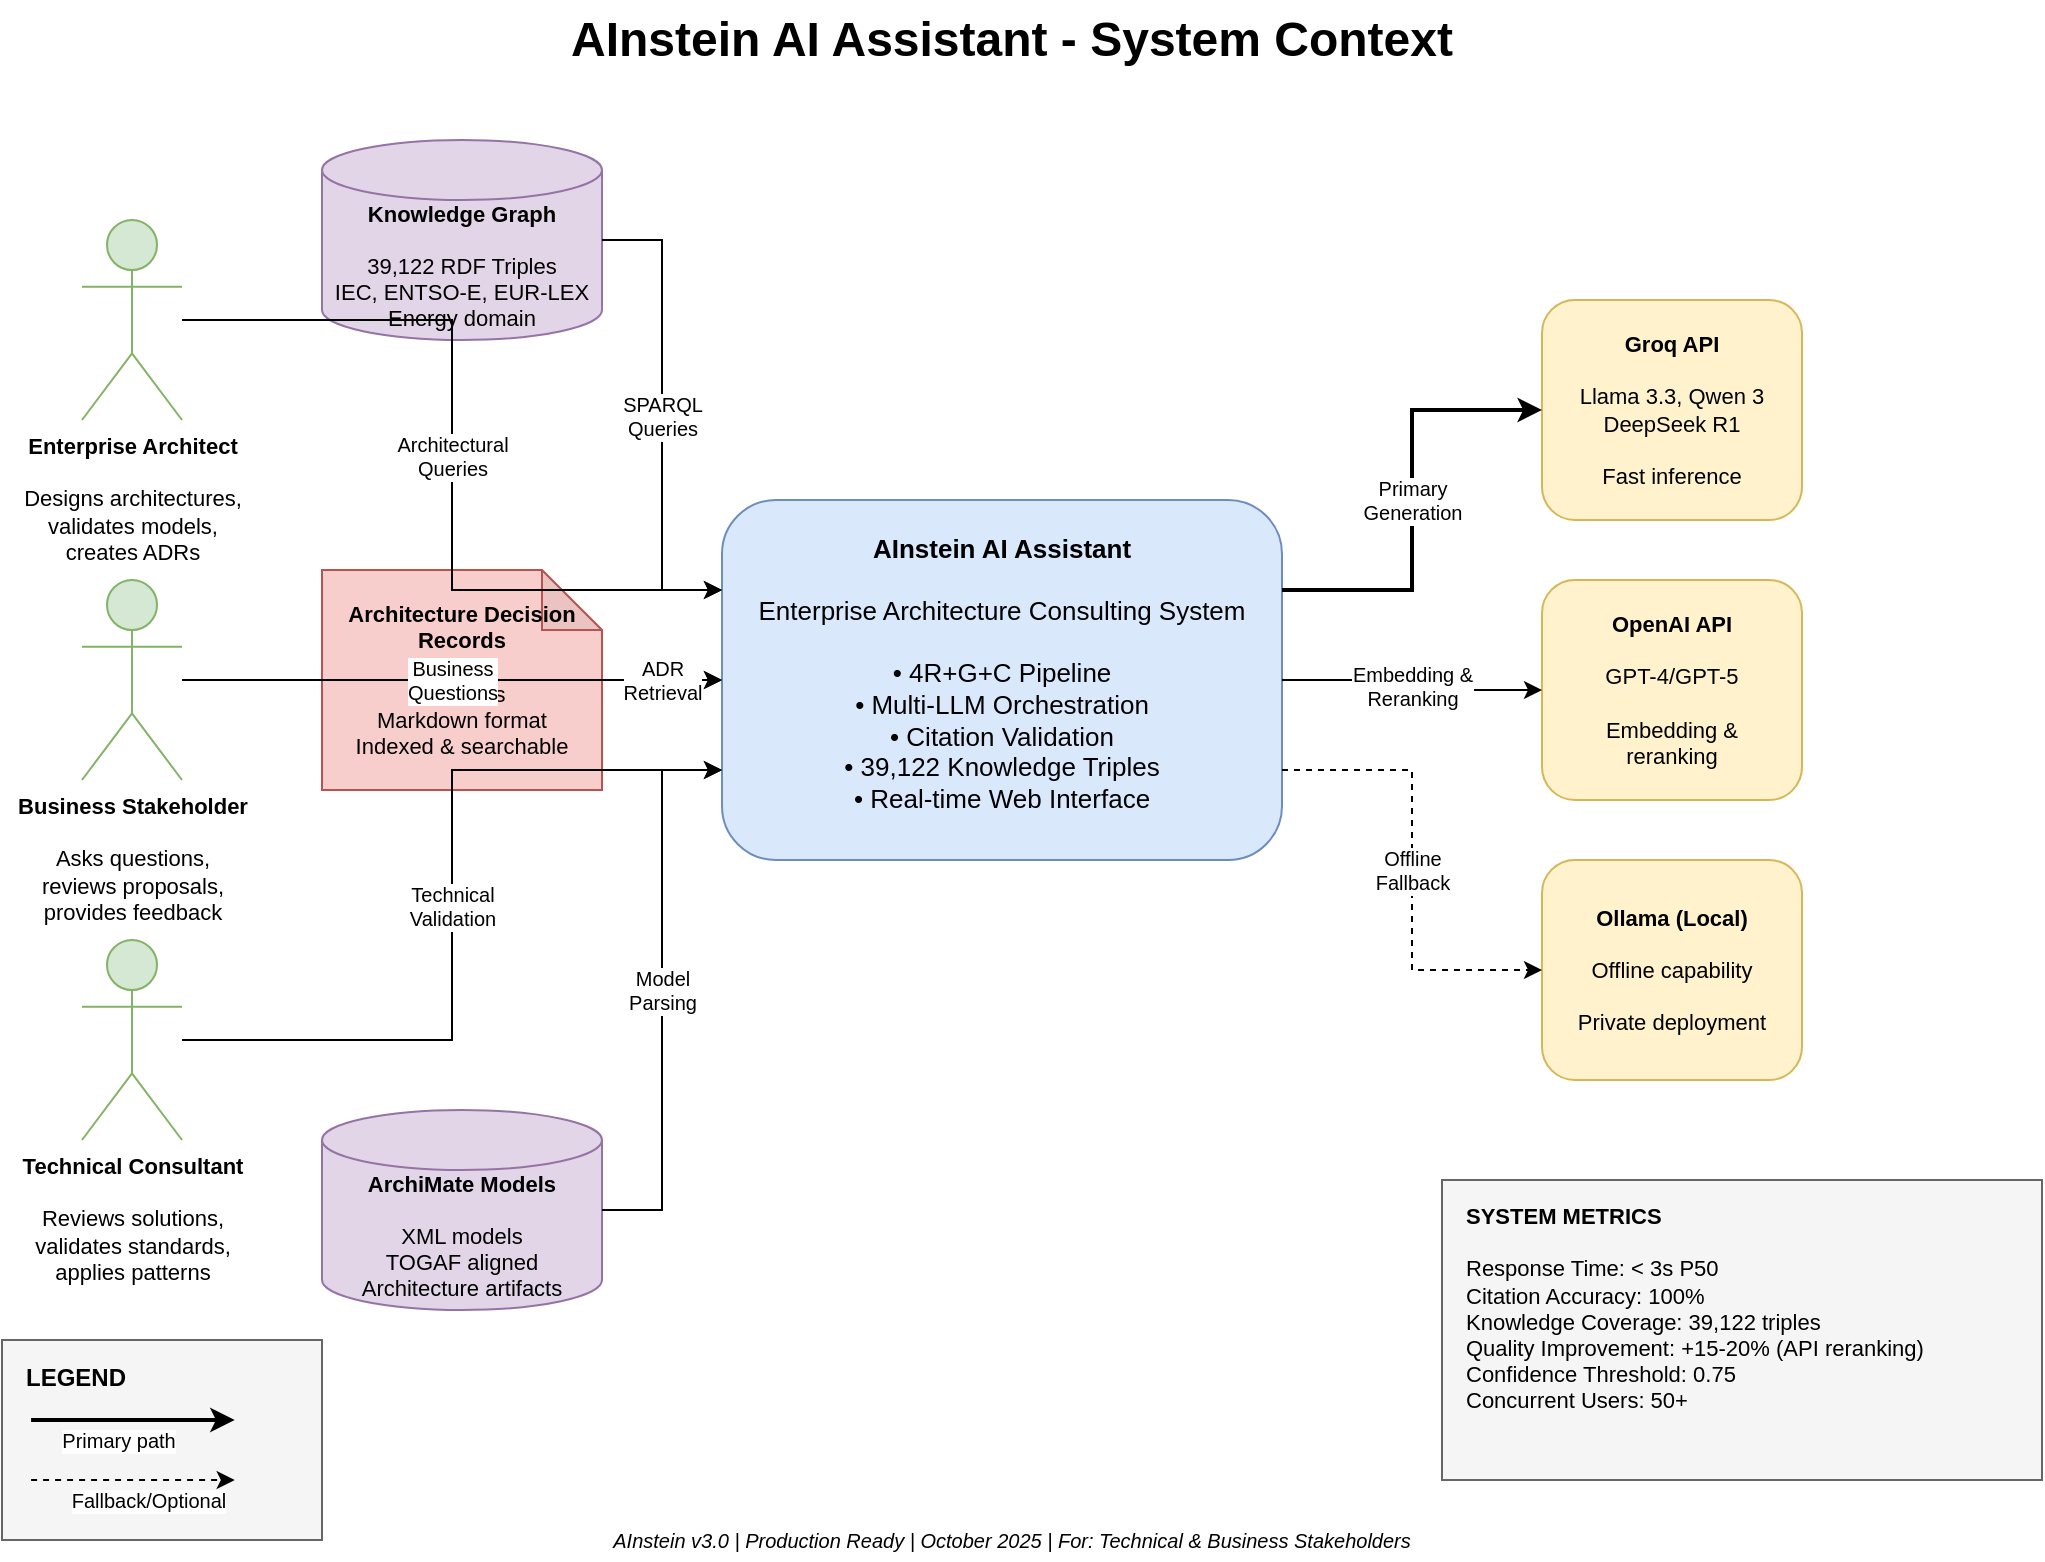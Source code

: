 <mxfile version="28.2.7" pages="5">
  <diagram name="System Context" id="G_JI0uSoix3sVSm_1Dlg">
    <mxGraphModel dx="1345" dy="569" grid="1" gridSize="10" guides="1" tooltips="1" connect="1" arrows="1" fold="1" page="1" pageScale="1" pageWidth="827" pageHeight="1169" math="0" shadow="0">
      <root>
        <mxCell id="0" />
        <mxCell id="1" parent="0" />
        <mxCell id="rdg_-FIgYM2akDjgl1e7-1" value="AInstein AI Assistant - System Context" style="text;html=1;strokeColor=none;fillColor=none;align=center;verticalAlign=middle;whiteSpace=wrap;rounded=0;fontSize=24;fontStyle=1" vertex="1" parent="1">
          <mxGeometry x="320" y="30" width="530" height="40" as="geometry" />
        </mxCell>
        <mxCell id="rdg_-FIgYM2akDjgl1e7-2" value="&lt;b&gt;AInstein AI Assistant&lt;/b&gt;&lt;br&gt;&lt;br&gt;Enterprise Architecture Consulting System&lt;br&gt;&lt;br&gt;• 4R+G+C Pipeline&lt;br&gt;• Multi-LLM Orchestration&lt;br&gt;• Citation Validation&lt;br&gt;• 39,122 Knowledge Triples&lt;br&gt;• Real-time Web Interface" style="rounded=1;whiteSpace=wrap;html=1;fillColor=#dae8fc;strokeColor=#6c8ebf;fontSize=13;align=center;verticalAlign=top;spacingTop=10;" vertex="1" parent="1">
          <mxGeometry x="440" y="280" width="280" height="180" as="geometry" />
        </mxCell>
        <mxCell id="rdg_-FIgYM2akDjgl1e7-3" value="&lt;b&gt;Enterprise Architect&lt;/b&gt;&lt;br&gt;&lt;br&gt;Designs architectures,&lt;br&gt;validates models,&lt;br&gt;creates ADRs" style="shape=umlActor;verticalLabelPosition=bottom;verticalAlign=top;html=1;outlineConnect=0;fillColor=#d5e8d4;strokeColor=#82b366;fontSize=11;" vertex="1" parent="1">
          <mxGeometry x="120" y="140" width="50" height="100" as="geometry" />
        </mxCell>
        <mxCell id="rdg_-FIgYM2akDjgl1e7-4" value="&lt;b&gt;Business Stakeholder&lt;/b&gt;&lt;br&gt;&lt;br&gt;Asks questions,&lt;br&gt;reviews proposals,&lt;br&gt;provides feedback" style="shape=umlActor;verticalLabelPosition=bottom;verticalAlign=top;html=1;outlineConnect=0;fillColor=#d5e8d4;strokeColor=#82b366;fontSize=11;" vertex="1" parent="1">
          <mxGeometry x="120" y="320" width="50" height="100" as="geometry" />
        </mxCell>
        <mxCell id="rdg_-FIgYM2akDjgl1e7-5" value="&lt;b&gt;Technical Consultant&lt;/b&gt;&lt;br&gt;&lt;br&gt;Reviews solutions,&lt;br&gt;validates standards,&lt;br&gt;applies patterns" style="shape=umlActor;verticalLabelPosition=bottom;verticalAlign=top;html=1;outlineConnect=0;fillColor=#d5e8d4;strokeColor=#82b366;fontSize=11;" vertex="1" parent="1">
          <mxGeometry x="120" y="500" width="50" height="100" as="geometry" />
        </mxCell>
        <mxCell id="rdg_-FIgYM2akDjgl1e7-6" value="&lt;b&gt;Groq API&lt;/b&gt;&lt;br&gt;&lt;br&gt;Llama 3.3, Qwen 3&lt;br&gt;DeepSeek R1&lt;br&gt;&lt;br&gt;Fast inference" style="rounded=1;whiteSpace=wrap;html=1;fillColor=#fff2cc;strokeColor=#d6b656;fontSize=11;" vertex="1" parent="1">
          <mxGeometry x="850" y="180" width="130" height="110" as="geometry" />
        </mxCell>
        <mxCell id="rdg_-FIgYM2akDjgl1e7-7" value="&lt;b&gt;OpenAI API&lt;/b&gt;&lt;br&gt;&lt;br&gt;GPT-4/GPT-5&lt;br&gt;&lt;br&gt;Embedding &amp;&lt;br&gt;reranking" style="rounded=1;whiteSpace=wrap;html=1;fillColor=#fff2cc;strokeColor=#d6b656;fontSize=11;" vertex="1" parent="1">
          <mxGeometry x="850" y="320" width="130" height="110" as="geometry" />
        </mxCell>
        <mxCell id="rdg_-FIgYM2akDjgl1e7-8" value="&lt;b&gt;Ollama (Local)&lt;/b&gt;&lt;br&gt;&lt;br&gt;Offline capability&lt;br&gt;&lt;br&gt;Private deployment" style="rounded=1;whiteSpace=wrap;html=1;fillColor=#fff2cc;strokeColor=#d6b656;fontSize=11;" vertex="1" parent="1">
          <mxGeometry x="850" y="460" width="130" height="110" as="geometry" />
        </mxCell>
        <mxCell id="rdg_-FIgYM2akDjgl1e7-9" value="&lt;b&gt;Knowledge Graph&lt;/b&gt;&lt;br&gt;&lt;br&gt;39,122 RDF Triples&lt;br&gt;IEC, ENTSO-E, EUR-LEX&lt;br&gt;Energy domain" style="shape=cylinder3;whiteSpace=wrap;html=1;boundedLbl=1;backgroundOutline=1;size=15;fillColor=#e1d5e7;strokeColor=#9673a6;fontSize=11;" vertex="1" parent="1">
          <mxGeometry x="240" y="100" width="140" height="100" as="geometry" />
        </mxCell>
        <mxCell id="rdg_-FIgYM2akDjgl1e7-10" value="&lt;b&gt;ArchiMate Models&lt;/b&gt;&lt;br&gt;&lt;br&gt;XML models&lt;br&gt;TOGAF aligned&lt;br&gt;Architecture artifacts" style="shape=cylinder3;whiteSpace=wrap;html=1;boundedLbl=1;backgroundOutline=1;size=15;fillColor=#e1d5e7;strokeColor=#9673a6;fontSize=11;" vertex="1" parent="1">
          <mxGeometry x="240" y="585" width="140" height="100" as="geometry" />
        </mxCell>
        <mxCell id="rdg_-FIgYM2akDjgl1e7-11" value="&lt;b&gt;Architecture Decision Records&lt;/b&gt;&lt;br&gt;&lt;br&gt;13 ADRs&lt;br&gt;Markdown format&lt;br&gt;Indexed &amp; searchable" style="shape=note;whiteSpace=wrap;html=1;backgroundOutline=1;darkOpacity=0.05;fillColor=#f8cecc;strokeColor=#b85450;fontSize=11;" vertex="1" parent="1">
          <mxGeometry x="240" y="315" width="140" height="110" as="geometry" />
        </mxCell>
        <mxCell id="rdg_-FIgYM2akDjgl1e7-12" value="Architectural&lt;br&gt;Queries" style="edgeStyle=orthogonalEdgeStyle;rounded=0;orthogonalLoop=1;jettySize=auto;html=1;exitX=1;exitY=0.5;exitDx=0;exitDy=0;entryX=0;entryY=0.25;entryDx=0;entryDy=0;fontSize=10;" edge="1" parent="1" source="rdg_-FIgYM2akDjgl1e7-3" target="rdg_-FIgYM2akDjgl1e7-2">
          <mxGeometry relative="1" as="geometry" />
        </mxCell>
        <mxCell id="rdg_-FIgYM2akDjgl1e7-13" value="Business&lt;br&gt;Questions" style="edgeStyle=orthogonalEdgeStyle;rounded=0;orthogonalLoop=1;jettySize=auto;html=1;exitX=1;exitY=0.5;exitDx=0;exitDy=0;entryX=0;entryY=0.5;entryDx=0;entryDy=0;fontSize=10;" edge="1" parent="1" source="rdg_-FIgYM2akDjgl1e7-4" target="rdg_-FIgYM2akDjgl1e7-2">
          <mxGeometry relative="1" as="geometry" />
        </mxCell>
        <mxCell id="rdg_-FIgYM2akDjgl1e7-14" value="Technical&lt;br&gt;Validation" style="edgeStyle=orthogonalEdgeStyle;rounded=0;orthogonalLoop=1;jettySize=auto;html=1;exitX=1;exitY=0.5;exitDx=0;exitDy=0;entryX=0;entryY=0.75;entryDx=0;entryDy=0;fontSize=10;" edge="1" parent="1" source="rdg_-FIgYM2akDjgl1e7-5" target="rdg_-FIgYM2akDjgl1e7-2">
          <mxGeometry relative="1" as="geometry" />
        </mxCell>
        <mxCell id="rdg_-FIgYM2akDjgl1e7-15" value="Primary&lt;br&gt;Generation" style="edgeStyle=orthogonalEdgeStyle;rounded=0;orthogonalLoop=1;jettySize=auto;html=1;exitX=1;exitY=0.25;exitDx=0;exitDy=0;entryX=0;entryY=0.5;entryDx=0;entryDy=0;fontSize=10;dashed=0;strokeWidth=2;" edge="1" parent="1" source="rdg_-FIgYM2akDjgl1e7-2" target="rdg_-FIgYM2akDjgl1e7-6">
          <mxGeometry relative="1" as="geometry" />
        </mxCell>
        <mxCell id="rdg_-FIgYM2akDjgl1e7-16" value="Embedding &amp;&lt;br&gt;Reranking" style="edgeStyle=orthogonalEdgeStyle;rounded=0;orthogonalLoop=1;jettySize=auto;html=1;exitX=1;exitY=0.5;exitDx=0;exitDy=0;entryX=0;entryY=0.5;entryDx=0;entryDy=0;fontSize=10;" edge="1" parent="1" source="rdg_-FIgYM2akDjgl1e7-2" target="rdg_-FIgYM2akDjgl1e7-7">
          <mxGeometry relative="1" as="geometry" />
        </mxCell>
        <mxCell id="rdg_-FIgYM2akDjgl1e7-17" value="Offline&lt;br&gt;Fallback" style="edgeStyle=orthogonalEdgeStyle;rounded=0;orthogonalLoop=1;jettySize=auto;html=1;exitX=1;exitY=0.75;exitDx=0;exitDy=0;entryX=0;entryY=0.5;entryDx=0;entryDy=0;fontSize=10;dashed=1;" edge="1" parent="1" source="rdg_-FIgYM2akDjgl1e7-2" target="rdg_-FIgYM2akDjgl1e7-8">
          <mxGeometry relative="1" as="geometry" />
        </mxCell>
        <mxCell id="rdg_-FIgYM2akDjgl1e7-18" value="SPARQL&lt;br&gt;Queries" style="edgeStyle=orthogonalEdgeStyle;rounded=0;orthogonalLoop=1;jettySize=auto;html=1;exitX=1;exitY=0.5;exitDx=0;exitDy=0;exitPerimeter=0;entryX=0;entryY=0.25;entryDx=0;entryDy=0;fontSize=10;" edge="1" parent="1" source="rdg_-FIgYM2akDjgl1e7-9" target="rdg_-FIgYM2akDjgl1e7-2">
          <mxGeometry relative="1" as="geometry" />
        </mxCell>
        <mxCell id="rdg_-FIgYM2akDjgl1e7-19" value="ADR&lt;br&gt;Retrieval" style="edgeStyle=orthogonalEdgeStyle;rounded=0;orthogonalLoop=1;jettySize=auto;html=1;exitX=1;exitY=0.5;exitDx=0;exitDy=0;exitPerimeter=0;entryX=0;entryY=0.5;entryDx=0;entryDy=0;fontSize=10;" edge="1" parent="1" source="rdg_-FIgYM2akDjgl1e7-11" target="rdg_-FIgYM2akDjgl1e7-2">
          <mxGeometry relative="1" as="geometry" />
        </mxCell>
        <mxCell id="rdg_-FIgYM2akDjgl1e7-20" value="Model&lt;br&gt;Parsing" style="edgeStyle=orthogonalEdgeStyle;rounded=0;orthogonalLoop=1;jettySize=auto;html=1;exitX=1;exitY=0.5;exitDx=0;exitDy=0;exitPerimeter=0;entryX=0;entryY=0.75;entryDx=0;entryDy=0;fontSize=10;" edge="1" parent="1" source="rdg_-FIgYM2akDjgl1e7-10" target="rdg_-FIgYM2akDjgl1e7-2">
          <mxGeometry relative="1" as="geometry" />
        </mxCell>
        <mxCell id="rdg_-FIgYM2akDjgl1e7-24" value="&lt;b&gt;SYSTEM METRICS&lt;/b&gt;&lt;br&gt;&lt;br&gt;Response Time: &amp;lt; 3s P50&lt;br&gt;Citation Accuracy: 100%&lt;br&gt;Knowledge Coverage: 39,122 triples&lt;br&gt;Quality Improvement: +15-20% (API reranking)&lt;br&gt;Confidence Threshold: 0.75&lt;br&gt;Concurrent Users: 50+" style="rounded=0;whiteSpace=wrap;html=1;fillColor=#f5f5f5;strokeColor=#666666;fontSize=11;align=left;verticalAlign=top;spacingLeft=10;spacingTop=5;" vertex="1" parent="1">
          <mxGeometry x="800" y="620" width="300" height="150" as="geometry" />
        </mxCell>
        <mxCell id="rdg_-FIgYM2akDjgl1e7-25" value="AInstein v3.0 | Production Ready | October 2025 | For: Technical &amp; Business Stakeholders" style="text;html=1;strokeColor=none;fillColor=none;align=center;verticalAlign=middle;whiteSpace=wrap;rounded=0;fontSize=10;fontStyle=2" vertex="1" parent="1">
          <mxGeometry x="380" y="790" width="410" height="20" as="geometry" />
        </mxCell>
        <mxCell id="rdg_-FIgYM2akDjgl1e7-28" value="" style="group" vertex="1" connectable="0" parent="1">
          <mxGeometry x="80" y="700" width="160" height="100" as="geometry" />
        </mxCell>
        <mxCell id="rdg_-FIgYM2akDjgl1e7-21" value="&lt;b&gt;LEGEND&lt;/b&gt;" style="rounded=0;whiteSpace=wrap;html=1;fillColor=#f5f5f5;strokeColor=#666666;fontSize=12;align=left;verticalAlign=top;spacingLeft=10;spacingTop=5;" vertex="1" parent="rdg_-FIgYM2akDjgl1e7-28">
          <mxGeometry width="160" height="100" as="geometry" />
        </mxCell>
        <mxCell id="rdg_-FIgYM2akDjgl1e7-22" value="Primary path" style="endArrow=classic;html=1;strokeWidth=2;fontSize=10;" edge="1" parent="rdg_-FIgYM2akDjgl1e7-28">
          <mxGeometry x="-0.143" y="-10" width="50" height="50" relative="1" as="geometry">
            <mxPoint x="14.545" y="40" as="sourcePoint" />
            <mxPoint x="116.364" y="40" as="targetPoint" />
            <mxPoint as="offset" />
          </mxGeometry>
        </mxCell>
        <mxCell id="rdg_-FIgYM2akDjgl1e7-23" value="Fallback/Optional" style="endArrow=classic;html=1;strokeWidth=1;dashed=1;fontSize=10;" edge="1" parent="rdg_-FIgYM2akDjgl1e7-28">
          <mxGeometry x="0.143" y="-10" width="50" height="50" relative="1" as="geometry">
            <mxPoint x="14.545" y="70" as="sourcePoint" />
            <mxPoint x="116.364" y="70" as="targetPoint" />
            <mxPoint as="offset" />
          </mxGeometry>
        </mxCell>
      </root>
    </mxGraphModel>
  </diagram>
  <diagram id="kBDNnGXAUAPQlwUn0SKo" name="Page-2">
    <mxGraphModel dx="1106" dy="569" grid="1" gridSize="10" guides="1" tooltips="1" connect="1" arrows="1" fold="1" page="1" pageScale="1" pageWidth="827" pageHeight="1169" math="0" shadow="0">
      <root>
        <mxCell id="0" />
        <mxCell id="1" parent="0" />
        <mxCell id="YGNqgGUzwacs3VL2NAZa-1" value="AInstein 4R+G+C Pipeline Architecture" style="text;html=1;strokeColor=none;fillColor=none;align=center;verticalAlign=middle;whiteSpace=wrap;rounded=0;fontSize=24;fontStyle=1" vertex="1" parent="1">
          <mxGeometry x="290" y="100" width="590" height="40" as="geometry" />
        </mxCell>
        <mxCell id="YGNqgGUzwacs3VL2NAZa-2" value="&lt;b&gt;&lt;font style=&quot;font-size: 13px;&quot;&gt;User Prompt&lt;/font&gt;&lt;/b&gt;" style="rounded=1;whiteSpace=wrap;html=1;fillColor=#d5e8d4;strokeColor=#82b366;fontSize=12;" vertex="1" parent="1">
          <mxGeometry x="470" y="150" width="190" height="30" as="geometry" />
        </mxCell>
        <mxCell id="YGNqgGUzwacs3VL2NAZa-3" value="" style="rounded=1;whiteSpace=wrap;html=1;fillColor=#D7CCAD;strokeColor=#d6b656;opacity=20;" vertex="1" parent="1">
          <mxGeometry x="190" y="210" width="750" height="150" as="geometry" />
        </mxCell>
        <mxCell id="YGNqgGUzwacs3VL2NAZa-4" value="&lt;b&gt;PHASE 1: REFLECT&lt;/b&gt;&lt;br&gt;Query Analysis &amp; Intent Detection" style="text;html=1;strokeColor=none;fillColor=none;align=left;verticalAlign=top;whiteSpace=wrap;rounded=0;fontSize=14;fontStyle=1" vertex="1" parent="1">
          <mxGeometry x="240" y="210" width="280" height="40" as="geometry" />
        </mxCell>
        <mxCell id="YGNqgGUzwacs3VL2NAZa-5" value="&lt;b&gt;Query Parser&lt;/b&gt;&lt;br&gt;&lt;br&gt;• Tokenization&lt;br&gt;• Entity extraction&lt;br&gt;• Intent classification" style="rounded=1;whiteSpace=wrap;html=1;fillColor=#ffffff;strokeColor=#d6b656;fontSize=11;align=left;verticalAlign=top;spacingLeft=10;spacingTop=5;" vertex="1" parent="1">
          <mxGeometry x="234" y="260" width="206" height="83" as="geometry" />
        </mxCell>
        <mxCell id="YGNqgGUzwacs3VL2NAZa-6" value="&lt;b&gt;Comparison Detector&lt;/b&gt;&lt;br&gt;&lt;br&gt;• Pattern matching&lt;br&gt;• Extract terms&lt;br&gt;• Validate structure" style="rounded=1;whiteSpace=wrap;html=1;fillColor=#ffffff;strokeColor=#d6b656;fontSize=11;align=left;verticalAlign=top;spacingLeft=10;spacingTop=5;" vertex="1" parent="1">
          <mxGeometry x="470" y="260" width="190" height="83" as="geometry" />
        </mxCell>
        <mxCell id="YGNqgGUzwacs3VL2NAZa-7" value="&lt;b&gt;Context Analyzer&lt;/b&gt;&lt;br&gt;&lt;br&gt;• Session history (3 turns)&lt;br&gt;• Extract concepts&lt;br&gt;• Build context" style="rounded=1;whiteSpace=wrap;html=1;fillColor=#ffffff;strokeColor=#d6b656;fontSize=11;align=left;verticalAlign=top;spacingLeft=10;spacingTop=5;" vertex="1" parent="1">
          <mxGeometry x="690" y="260" width="200" height="83" as="geometry" />
        </mxCell>
        <mxCell id="YGNqgGUzwacs3VL2NAZa-9" value="" style="rounded=1;whiteSpace=wrap;html=1;fillColor=light-dark(#a7b9d3, #1d293b);strokeColor=#6c8ebf;opacity=20;" vertex="1" parent="1">
          <mxGeometry x="190" y="400" width="750" height="150" as="geometry" />
        </mxCell>
        <mxCell id="YGNqgGUzwacs3VL2NAZa-10" value="&lt;b&gt;PHASE 2: ROUTE&lt;/b&gt;&lt;br&gt;LLM-Based Intelligent Query Routing" style="text;html=1;strokeColor=none;fillColor=none;align=left;verticalAlign=top;whiteSpace=wrap;rounded=0;fontSize=14;fontStyle=1" vertex="1" parent="1">
          <mxGeometry x="240" y="400" width="320" height="40" as="geometry" />
        </mxCell>
        <mxCell id="YGNqgGUzwacs3VL2NAZa-11" value="&lt;b&gt;Homonym Detector&lt;/b&gt;&lt;br&gt;&lt;br&gt;• Check ambiguous terms&lt;br&gt;• Domain context&lt;br&gt;• Disambiguation" style="rounded=1;whiteSpace=wrap;html=1;fillColor=#ffffff;strokeColor=#6c8ebf;fontSize=11;align=left;verticalAlign=top;spacingLeft=10;spacingTop=5;" vertex="1" parent="1">
          <mxGeometry x="230" y="455" width="210" height="85" as="geometry" />
        </mxCell>
        <mxCell id="YGNqgGUzwacs3VL2NAZa-12" value="&lt;b&gt;Domain Router&lt;/b&gt;&lt;br&gt;&lt;br&gt;• Identify domains&lt;br&gt;• Select sources&lt;br&gt;• Priority ranking" style="rounded=1;whiteSpace=wrap;html=1;fillColor=#ffffff;strokeColor=#6c8ebf;fontSize=11;align=left;verticalAlign=top;spacingLeft=10;spacingTop=5;" vertex="1" parent="1">
          <mxGeometry x="470" y="455" width="190" height="85" as="geometry" />
        </mxCell>
        <mxCell id="YGNqgGUzwacs3VL2NAZa-13" value="&lt;b&gt;ADR Matcher&lt;/b&gt;&lt;br&gt;&lt;br&gt;• Pattern matching&lt;br&gt;• Number extraction&lt;br&gt;• Content search" style="rounded=1;whiteSpace=wrap;html=1;fillColor=#ffffff;strokeColor=#6c8ebf;fontSize=11;align=left;verticalAlign=top;spacingLeft=10;spacingTop=5;" vertex="1" parent="1">
          <mxGeometry x="690" y="455" width="200" height="85" as="geometry" />
        </mxCell>
        <mxCell id="YGNqgGUzwacs3VL2NAZa-15" value="" style="rounded=1;whiteSpace=wrap;html=1;fillColor=#f8cecc;strokeColor=#b85450;opacity=20;" vertex="1" parent="1">
          <mxGeometry x="190" y="580" width="750" height="160" as="geometry" />
        </mxCell>
        <mxCell id="YGNqgGUzwacs3VL2NAZa-16" value="&lt;b&gt;PHASE 3: RETRIEVE&lt;/b&gt;&lt;br&gt;Multi-Source Knowledge Retrieval" style="text;html=1;strokeColor=none;fillColor=none;align=left;verticalAlign=top;whiteSpace=wrap;rounded=0;fontSize=14;fontStyle=1" vertex="1" parent="1">
          <mxGeometry x="240" y="580" width="300" height="40" as="geometry" />
        </mxCell>
        <mxCell id="YGNqgGUzwacs3VL2NAZa-17" value="&lt;b&gt;Knowledge Graph&lt;/b&gt;&lt;br&gt;&lt;br&gt;SPARQL queries&lt;br&gt;39,122 triples&lt;br&gt;IEC definitions" style="shape=cylinder3;whiteSpace=wrap;html=1;boundedLbl=1;backgroundOutline=1;size=10;fillColor=#e1d5e7;strokeColor=#9673a6;fontSize=11;" vertex="1" parent="1">
          <mxGeometry x="206.5" y="630" width="120" height="95" as="geometry" />
        </mxCell>
        <mxCell id="YGNqgGUzwacs3VL2NAZa-18" value="&lt;b&gt;ArchiMate&lt;/b&gt;&lt;br&gt;&lt;br&gt;XML parsing&lt;br&gt;Model elements&lt;br&gt;TOGAF mapping" style="shape=cylinder3;whiteSpace=wrap;html=1;boundedLbl=1;backgroundOutline=1;size=10;fillColor=#e1d5e7;strokeColor=#9673a6;fontSize=11;" vertex="1" parent="1">
          <mxGeometry x="346.5" y="630" width="120" height="95" as="geometry" />
        </mxCell>
        <mxCell id="YGNqgGUzwacs3VL2NAZa-19" value="&lt;b&gt;ADRs&lt;/b&gt;&lt;br&gt;&lt;br&gt;13 decisions&lt;br&gt;Markdown&lt;br&gt;Indexed" style="shape=cylinder3;whiteSpace=wrap;html=1;boundedLbl=1;backgroundOutline=1;size=10;fillColor=#e1d5e7;strokeColor=#9673a6;fontSize=11;" vertex="1" parent="1">
          <mxGeometry x="486.5" y="630" width="120" height="95" as="geometry" />
        </mxCell>
        <mxCell id="YGNqgGUzwacs3VL2NAZa-20" value="&lt;b&gt;Embeddings&lt;/b&gt;&lt;br&gt;&lt;br&gt;Semantic search (pkl)&lt;br&gt;OpenAI text-embedding-3-small" style="shape=cylinder3;whiteSpace=wrap;html=1;boundedLbl=1;backgroundOutline=1;size=10;fillColor=#e1d5e7;strokeColor=#9673a6;fontSize=11;" vertex="1" parent="1">
          <mxGeometry x="626.5" y="630" width="120" height="95" as="geometry" />
        </mxCell>
        <mxCell id="YGNqgGUzwacs3VL2NAZa-21" value="&lt;b&gt;API Reranking&lt;/b&gt;&lt;br&gt;&lt;br&gt;OpenAI embeddings&lt;br&gt;+15-20% quality&lt;br&gt;text-embedding-3-small" style="rounded=1;whiteSpace=wrap;html=1;fillColor=#fff2cc;strokeColor=#d6b656;fontSize=10;align=left;verticalAlign=top;spacingLeft=10;spacingTop=5;" vertex="1" parent="1">
          <mxGeometry x="763.5" y="630" width="160" height="95" as="geometry" />
        </mxCell>
        <mxCell id="YGNqgGUzwacs3VL2NAZa-23" value="" style="rounded=1;whiteSpace=wrap;html=1;fillColor=light-dark(#abc6a9, #1f2f1e);strokeColor=#82b366;opacity=20;" vertex="1" parent="1">
          <mxGeometry x="190" y="770" width="750" height="150" as="geometry" />
        </mxCell>
        <mxCell id="YGNqgGUzwacs3VL2NAZa-24" value="&lt;b&gt;PHASE 4: REFINE&lt;/b&gt;&lt;br&gt;Multi-LLM Response Generation" style="text;html=1;strokeColor=none;fillColor=none;align=left;verticalAlign=top;whiteSpace=wrap;rounded=0;fontSize=14;fontStyle=1" vertex="1" parent="1">
          <mxGeometry x="240" y="770" width="300" height="40" as="geometry" />
        </mxCell>
        <mxCell id="YGNqgGUzwacs3VL2NAZa-25" value="&lt;b&gt;Prompt Builder&lt;/b&gt;&lt;br&gt;&lt;br&gt;• EA-specific templates&lt;br&gt;• Inject candidates&lt;br&gt;• Citation constraints" style="rounded=1;whiteSpace=wrap;html=1;fillColor=#ffffff;strokeColor=#82b366;fontSize=11;align=left;verticalAlign=top;spacingLeft=10;spacingTop=5;" vertex="1" parent="1">
          <mxGeometry x="230" y="820" width="210" height="90" as="geometry" />
        </mxCell>
        <mxCell id="YGNqgGUzwacs3VL2NAZa-26" value="&lt;b&gt;LLM Provider&lt;/b&gt;&lt;br&gt;&lt;br&gt;Primary: Groq (Llama 3.3)&lt;br&gt;Fallback: OpenAI (GPT-5)&lt;br&gt;Local: Ollama" style="rounded=1;whiteSpace=wrap;html=1;fillColor=#fff2cc;strokeColor=#d6b656;fontSize=11;align=left;verticalAlign=top;spacingLeft=10;spacingTop=5;" vertex="1" parent="1">
          <mxGeometry x="470" y="820" width="190" height="90" as="geometry" />
        </mxCell>
        <mxCell id="YGNqgGUzwacs3VL2NAZa-27" value="&lt;b&gt;LLM Council&lt;/b&gt;&lt;br&gt;&lt;br&gt;• Consensus building&lt;br&gt;• Quality voting&lt;br&gt;• Conflict resolution" style="rounded=1;whiteSpace=wrap;html=1;fillColor=#ffffff;strokeColor=#82b366;fontSize=11;align=left;verticalAlign=top;spacingLeft=10;spacingTop=5;" vertex="1" parent="1">
          <mxGeometry x="690" y="820" width="200" height="90" as="geometry" />
        </mxCell>
        <mxCell id="YGNqgGUzwacs3VL2NAZa-29" value="" style="rounded=1;whiteSpace=wrap;html=1;fillColor=light-dark(#e2cab1, #36210a);strokeColor=#d79b00;opacity=20;" vertex="1" parent="1">
          <mxGeometry x="190" y="960" width="750" height="160" as="geometry" />
        </mxCell>
        <mxCell id="YGNqgGUzwacs3VL2NAZa-30" value="&lt;b&gt;PHASE 5: GROUND&lt;/b&gt;&lt;br&gt;Citation Validation (Zero Tolerance for Fake Citations)" style="text;html=1;strokeColor=none;fillColor=none;align=left;verticalAlign=top;whiteSpace=wrap;rounded=0;fontSize=14;fontStyle=1" vertex="1" parent="1">
          <mxGeometry x="240" y="963" width="430" height="40" as="geometry" />
        </mxCell>
        <mxCell id="YGNqgGUzwacs3VL2NAZa-31" value="&lt;b&gt;Grounding Check&lt;/b&gt;&lt;br&gt;&lt;br&gt;• Extract all citations&lt;br&gt;• Mandatory validation&lt;br&gt;• No ungrounded text" style="rounded=1;whiteSpace=wrap;html=1;fillColor=#ffffff;strokeColor=#d79b00;fontSize=11;align=left;verticalAlign=top;spacingLeft=10;spacingTop=5;" vertex="1" parent="1">
          <mxGeometry x="232" y="1015" width="210" height="85" as="geometry" />
        </mxCell>
        <mxCell id="YGNqgGUzwacs3VL2NAZa-32" value="&lt;b&gt;Citation Validator&lt;/b&gt;&lt;br&gt;&lt;br&gt;• Pre-loaded pools (3,970+)&lt;br&gt;• Authentic sources only&lt;br&gt;• Pattern matching" style="rounded=1;whiteSpace=wrap;html=1;fillColor=#ffffff;strokeColor=#d79b00;fontSize=11;align=left;verticalAlign=top;spacingLeft=10;spacingTop=5;" vertex="1" parent="1">
          <mxGeometry x="470" y="1015" width="190" height="85" as="geometry" />
        </mxCell>
        <mxCell id="YGNqgGUzwacs3VL2NAZa-33" value="&lt;b&gt;Fingerprint Check&lt;/b&gt;&lt;br&gt;&lt;br&gt;• Vector validation&lt;br&gt;• Semantic accuracy&lt;br&gt;• Content match" style="rounded=1;whiteSpace=wrap;html=1;fillColor=#ffffff;strokeColor=#d79b00;fontSize=11;align=left;verticalAlign=top;spacingLeft=10;spacingTop=5;" vertex="1" parent="1">
          <mxGeometry x="690" y="1015" width="200" height="85" as="geometry" />
        </mxCell>
        <mxCell id="YGNqgGUzwacs3VL2NAZa-35" value="" style="rounded=1;whiteSpace=wrap;html=1;fillColor=light-dark(#b092bf, #392f3f);strokeColor=#9673a6;opacity=20;" vertex="1" parent="1">
          <mxGeometry x="190" y="1160" width="750" height="160" as="geometry" />
        </mxCell>
        <mxCell id="YGNqgGUzwacs3VL2NAZa-36" value="&lt;b&gt;PHASE 6: CRITIC&lt;/b&gt;&lt;br&gt;Quality Assessment &amp; Confidence Scoring" style="text;html=1;strokeColor=none;fillColor=none;align=left;verticalAlign=top;whiteSpace=wrap;rounded=0;fontSize=14;fontStyle=1" vertex="1" parent="1">
          <mxGeometry x="239" y="1160" width="350" height="40" as="geometry" />
        </mxCell>
        <mxCell id="YGNqgGUzwacs3VL2NAZa-37" value="&lt;b&gt;Quality Assessor&lt;/b&gt;&lt;br&gt;&lt;br&gt;• Completeness check&lt;br&gt;• Relevance scoring&lt;br&gt;• Accuracy validation" style="rounded=1;whiteSpace=wrap;html=1;fillColor=#ffffff;strokeColor=#9673a6;fontSize=11;align=left;verticalAlign=top;spacingLeft=10;spacingTop=5;" vertex="1" parent="1">
          <mxGeometry x="230" y="1211" width="212" height="90" as="geometry" />
        </mxCell>
        <mxCell id="YGNqgGUzwacs3VL2NAZa-38" value="&lt;b&gt;Confidence Calculator&lt;/b&gt;&lt;br&gt;&lt;br&gt;• Source quality weighting&lt;br&gt;• Coverage analysis&lt;br&gt;• Uncertainty quantification" style="rounded=1;whiteSpace=wrap;html=1;fillColor=#ffffff;strokeColor=#9673a6;fontSize=11;align=left;verticalAlign=top;spacingLeft=10;spacingTop=5;" vertex="1" parent="1">
          <mxGeometry x="470" y="1211" width="190" height="90" as="geometry" />
        </mxCell>
        <mxCell id="YGNqgGUzwacs3VL2NAZa-39" value="&lt;b&gt;Human Review Trigger&lt;/b&gt;&lt;br&gt;&lt;br&gt;• Threshold: 0.75&lt;br&gt;• Auto-flag low confidence&lt;br&gt;• Audit trail logging" style="rounded=1;whiteSpace=wrap;html=1;fillColor=#ffffff;strokeColor=#9673a6;fontSize=11;align=left;verticalAlign=top;spacingLeft=10;spacingTop=5;" vertex="1" parent="1">
          <mxGeometry x="690" y="1211" width="200" height="90" as="geometry" />
        </mxCell>
        <mxCell id="YGNqgGUzwacs3VL2NAZa-41" value="&lt;div&gt;&lt;b style=&quot;font-size: 11px; background-color: transparent; color: light-dark(rgb(0, 0, 0), rgb(255, 255, 255));&quot;&gt;FINAL RESPONSE&lt;/b&gt;&lt;/div&gt;&lt;font style=&quot;font-size: 11px;&quot;&gt;&lt;div style=&quot;text-align: left;&quot;&gt;&lt;span style=&quot;background-color: transparent; color: light-dark(rgb(0, 0, 0), rgb(255, 255, 255));&quot;&gt;&lt;font style=&quot;&quot;&gt;✅ &lt;span style=&quot;font-weight: normal;&quot;&gt;Cited answer with authentic sources&lt;/span&gt;&lt;/font&gt;&lt;/span&gt;&lt;/div&gt;&lt;div style=&quot;text-align: left;&quot;&gt;&lt;span style=&quot;background-color: transparent; color: light-dark(rgb(0, 0, 0), rgb(255, 255, 255)); font-weight: normal;&quot;&gt;&lt;font style=&quot;&quot;&gt;✅ High confidence score&lt;/font&gt;&lt;/span&gt;&lt;/div&gt;&lt;div style=&quot;text-align: left;&quot;&gt;&lt;span style=&quot;background-color: transparent; color: light-dark(rgb(0, 0, 0), rgb(255, 255, 255)); font-weight: normal;&quot;&gt;&lt;font style=&quot;&quot;&gt;✅ Low response time (SLAs)&lt;/font&gt;&lt;/span&gt;&lt;/div&gt;&lt;div style=&quot;text-align: left;&quot;&gt;&lt;span style=&quot;background-color: transparent; color: light-dark(rgb(0, 0, 0), rgb(255, 255, 255)); font-weight: normal;&quot;&gt;&lt;font style=&quot;&quot;&gt;✅ Minimal human input needed&lt;/font&gt;&lt;/span&gt;&lt;/div&gt;&lt;div style=&quot;text-align: left;&quot;&gt;&lt;span style=&quot;background-color: transparent; color: light-dark(rgb(0, 0, 0), rgb(255, 255, 255)); font-weight: normal;&quot;&gt;&lt;font style=&quot;&quot;&gt;✅ Full audit trail recorded&lt;/font&gt;&lt;/span&gt;&lt;/div&gt;&lt;/font&gt;" style="rounded=1;whiteSpace=wrap;html=1;fillColor=#d5e8d4;strokeColor=#82b366;fontSize=13;fontStyle=1" vertex="1" parent="1">
          <mxGeometry x="450" y="1360" width="230" height="100" as="geometry" />
        </mxCell>
        <mxCell id="YGNqgGUzwacs3VL2NAZa-42" value="" style="endArrow=classic;html=1;strokeWidth=3;strokeColor=#666666;" edge="1" parent="1" target="YGNqgGUzwacs3VL2NAZa-3">
          <mxGeometry width="50" height="50" relative="1" as="geometry">
            <mxPoint x="565" y="180" as="sourcePoint" />
            <mxPoint x="610" y="350" as="targetPoint" />
          </mxGeometry>
        </mxCell>
        <mxCell id="YGNqgGUzwacs3VL2NAZa-43" value="" style="endArrow=classic;html=1;strokeWidth=3;strokeColor=#666666;exitX=0.5;exitY=1;exitDx=0;exitDy=0;" edge="1" parent="1" source="YGNqgGUzwacs3VL2NAZa-3">
          <mxGeometry width="50" height="50" relative="1" as="geometry">
            <mxPoint x="560" y="400" as="sourcePoint" />
            <mxPoint x="565" y="398" as="targetPoint" />
          </mxGeometry>
        </mxCell>
        <mxCell id="YGNqgGUzwacs3VL2NAZa-44" value="" style="endArrow=classic;html=1;strokeWidth=3;strokeColor=#666666;entryX=0.5;entryY=0;entryDx=0;entryDy=0;exitX=0.5;exitY=1;exitDx=0;exitDy=0;" edge="1" parent="1" source="YGNqgGUzwacs3VL2NAZa-9" target="YGNqgGUzwacs3VL2NAZa-15">
          <mxGeometry width="50" height="50" relative="1" as="geometry">
            <mxPoint x="560" y="600" as="sourcePoint" />
            <mxPoint x="610" y="550" as="targetPoint" />
          </mxGeometry>
        </mxCell>
        <mxCell id="YGNqgGUzwacs3VL2NAZa-45" value="" style="endArrow=classic;html=1;strokeWidth=3;strokeColor=#666666;" edge="1" parent="1" source="YGNqgGUzwacs3VL2NAZa-15" target="YGNqgGUzwacs3VL2NAZa-23">
          <mxGeometry width="50" height="50" relative="1" as="geometry">
            <mxPoint x="560" y="800" as="sourcePoint" />
            <mxPoint x="610" y="750" as="targetPoint" />
          </mxGeometry>
        </mxCell>
        <mxCell id="YGNqgGUzwacs3VL2NAZa-46" value="" style="endArrow=classic;html=1;strokeWidth=3;strokeColor=#666666;" edge="1" parent="1" source="YGNqgGUzwacs3VL2NAZa-23" target="YGNqgGUzwacs3VL2NAZa-29">
          <mxGeometry width="50" height="50" relative="1" as="geometry">
            <mxPoint x="560" y="1000" as="sourcePoint" />
            <mxPoint x="610" y="950" as="targetPoint" />
          </mxGeometry>
        </mxCell>
        <mxCell id="YGNqgGUzwacs3VL2NAZa-47" value="" style="endArrow=classic;html=1;strokeWidth=3;strokeColor=#666666;" edge="1" parent="1" source="YGNqgGUzwacs3VL2NAZa-29" target="YGNqgGUzwacs3VL2NAZa-35">
          <mxGeometry width="50" height="50" relative="1" as="geometry">
            <mxPoint x="560" y="1200" as="sourcePoint" />
            <mxPoint x="610" y="1150" as="targetPoint" />
          </mxGeometry>
        </mxCell>
        <mxCell id="YGNqgGUzwacs3VL2NAZa-48" value="" style="endArrow=classic;html=1;strokeWidth=3;strokeColor=#666666;" edge="1" parent="1" source="YGNqgGUzwacs3VL2NAZa-35" target="YGNqgGUzwacs3VL2NAZa-41">
          <mxGeometry width="50" height="50" relative="1" as="geometry">
            <mxPoint x="560" y="1400" as="sourcePoint" />
            <mxPoint x="610" y="1350" as="targetPoint" />
          </mxGeometry>
        </mxCell>
        <mxCell id="YGNqgGUzwacs3VL2NAZa-49" value="AInstein v3.0 | 4R+G+C Pipeline | Production Implementation | October 2025" style="text;html=1;strokeColor=none;fillColor=none;align=center;verticalAlign=middle;whiteSpace=wrap;rounded=0;fontSize=10;fontStyle=2" vertex="1" parent="1">
          <mxGeometry x="390" y="1470" width="370" height="20" as="geometry" />
        </mxCell>
      </root>
    </mxGraphModel>
  </diagram>
  <diagram id="c9tISo2cwCksAmCsc6Ow" name="Page-3">
    <mxGraphModel dx="1106" dy="569" grid="1" gridSize="10" guides="1" tooltips="1" connect="1" arrows="1" fold="1" page="1" pageScale="1" pageWidth="827" pageHeight="1169" math="0" shadow="0">
      <root>
        <mxCell id="0" />
        <mxCell id="1" parent="0" />
        <mxCell id="_yaq1IVBA18ECSK3yOM6-1" value="AInstein Technology Stack &amp; Component Architecture" style="text;html=1;strokeColor=none;fillColor=none;align=center;verticalAlign=middle;whiteSpace=wrap;rounded=0;fontSize=24;fontStyle=1" vertex="1" parent="1">
          <mxGeometry x="250" y="50" width="670" height="40" as="geometry" />
        </mxCell>
        <mxCell id="_yaq1IVBA18ECSK3yOM6-2" value="" style="rounded=0;whiteSpace=wrap;html=1;fillColor=#dae8fc;strokeColor=#6c8ebf;opacity=15;" vertex="1" parent="1">
          <mxGeometry x="80" y="100" width="980" height="140" as="geometry" />
        </mxCell>
        <mxCell id="_yaq1IVBA18ECSK3yOM6-3" value="&lt;b&gt;PRESENTATION LAYER&lt;/b&gt;" style="text;html=1;strokeColor=none;fillColor=none;align=left;verticalAlign=middle;whiteSpace=wrap;rounded=0;fontSize=16;fontStyle=1" vertex="1" parent="1">
          <mxGeometry x="100" y="105" width="250" height="30" as="geometry" />
        </mxCell>
        <mxCell id="_yaq1IVBA18ECSK3yOM6-4" value="&lt;b&gt;Web Interface&lt;/b&gt;&lt;br&gt;&lt;br&gt;FastAPI + HTML/CSS/JS&lt;br&gt;Real-time chat&lt;br&gt;Trace visualization&lt;br&gt;Session management" style="rounded=1;whiteSpace=wrap;html=1;fillColor=#ffffff;strokeColor=#6c8ebf;fontSize=11;align=left;verticalAlign=top;spacingLeft=10;spacingTop=5;" vertex="1" parent="1">
          <mxGeometry x="100" y="135" width="180" height="97.5" as="geometry" />
        </mxCell>
        <mxCell id="_yaq1IVBA18ECSK3yOM6-5" value="&lt;b&gt;REST API&lt;/b&gt;&lt;br&gt;&lt;br&gt;FastAPI endpoints&lt;br&gt;Async processing&lt;br&gt;Rate limiting&lt;br&gt;API key auth" style="rounded=1;whiteSpace=wrap;html=1;fillColor=#ffffff;strokeColor=#6c8ebf;fontSize=11;align=left;verticalAlign=top;spacingLeft=10;spacingTop=5;" vertex="1" parent="1">
          <mxGeometry x="300" y="135" width="160" height="97.5" as="geometry" />
        </mxCell>
        <mxCell id="_yaq1IVBA18ECSK3yOM6-6" value="&lt;b&gt;CLI Tool&lt;/b&gt;&lt;br&gt;&lt;br&gt;test_conversation.py&lt;br&gt;Direct agent access&lt;br&gt;Testing interface" style="rounded=1;whiteSpace=wrap;html=1;fillColor=#ffffff;strokeColor=#6c8ebf;fontSize=11;align=left;verticalAlign=top;spacingLeft=10;spacingTop=5;" vertex="1" parent="1">
          <mxGeometry x="480" y="135" width="170" height="97.5" as="geometry" />
        </mxCell>
        <mxCell id="_yaq1IVBA18ECSK3yOM6-7" value="&lt;b&gt;Monitoring Dashboard&lt;/b&gt;&lt;br&gt;&lt;br&gt;Performance SLOs&lt;br&gt;Health checks&lt;br&gt;Usage analytics" style="rounded=1;whiteSpace=wrap;html=1;fillColor=#ffffff;strokeColor=#6c8ebf;fontSize=11;align=left;verticalAlign=top;spacingLeft=10;spacingTop=5;" vertex="1" parent="1">
          <mxGeometry x="670" y="135" width="190" height="97.5" as="geometry" />
        </mxCell>
        <mxCell id="_yaq1IVBA18ECSK3yOM6-8" value="" style="rounded=0;whiteSpace=wrap;html=1;fillColor=#d5e8d4;strokeColor=#82b366;opacity=15;" vertex="1" parent="1">
          <mxGeometry x="80" y="250" width="980" height="180" as="geometry" />
        </mxCell>
        <mxCell id="_yaq1IVBA18ECSK3yOM6-9" value="&lt;b&gt;APPLICATION LAYER&lt;/b&gt;" style="text;html=1;strokeColor=none;fillColor=none;align=left;verticalAlign=middle;whiteSpace=wrap;rounded=0;fontSize=16;fontStyle=1" vertex="1" parent="1">
          <mxGeometry x="100" y="260" width="250" height="30" as="geometry" />
        </mxCell>
        <mxCell id="_yaq1IVBA18ECSK3yOM6-10" value="&lt;b&gt;ProductionEAAgent&lt;/b&gt;&lt;br&gt;&lt;br&gt;Python 3.11+&lt;br&gt;Async/await&lt;br&gt;4R+G+C pipeline&lt;br&gt;Session context" style="rounded=1;whiteSpace=wrap;html=1;fillColor=#ffffff;strokeColor=#82b366;fontSize=11;align=left;verticalAlign=top;spacingLeft=10;spacingTop=5;" vertex="1" parent="1">
          <mxGeometry x="100" y="300" width="150" height="115" as="geometry" />
        </mxCell>
        <mxCell id="_yaq1IVBA18ECSK3yOM6-11" value="&lt;b&gt;EmbeddingAgent&lt;/b&gt;&lt;br&gt;&lt;br&gt;Sentence Transformers&lt;br&gt;MiniLM-L6-v2&lt;br&gt;Semantic search&lt;br&gt;Query caching" style="rounded=1;whiteSpace=wrap;html=1;fillColor=#ffffff;strokeColor=#82b366;fontSize=11;align=left;verticalAlign=top;spacingLeft=10;spacingTop=5;" vertex="1" parent="1">
          <mxGeometry x="270" y="300" width="150" height="115" as="geometry" />
        </mxCell>
        <mxCell id="_yaq1IVBA18ECSK3yOM6-12" value="&lt;b&gt;QueryRouter&lt;/b&gt;&lt;br&gt;&lt;br&gt;Domain detection&lt;br&gt;Homonym guard&lt;br&gt;Source selection&lt;br&gt;Priority ranking" style="rounded=1;whiteSpace=wrap;html=1;fillColor=#ffffff;strokeColor=#82b366;fontSize=11;align=left;verticalAlign=top;spacingLeft=10;spacingTop=5;" vertex="1" parent="1">
          <mxGeometry x="440" y="300" width="140" height="115" as="geometry" />
        </mxCell>
        <mxCell id="_yaq1IVBA18ECSK3yOM6-13" value="&lt;b&gt;GroundingCheck&lt;/b&gt;&lt;br&gt;&lt;br&gt;Citation validator&lt;br&gt;Pre-loaded pools&lt;br&gt;Zero tolerance&lt;br&gt;3,970+ sources" style="rounded=1;whiteSpace=wrap;html=1;fillColor=#ffffff;strokeColor=#82b366;fontSize=11;align=left;verticalAlign=top;spacingLeft=10;spacingTop=5;" vertex="1" parent="1">
          <mxGeometry x="600" y="300" width="140" height="115" as="geometry" />
        </mxCell>
        <mxCell id="_yaq1IVBA18ECSK3yOM6-14" value="&lt;b&gt;Critic Module&lt;/b&gt;&lt;br&gt;&lt;br&gt;Quality scoring&lt;br&gt;Confidence calc&lt;br&gt;Human review&lt;br&gt;Threshold: 0.75" style="rounded=1;whiteSpace=wrap;html=1;fillColor=#ffffff;strokeColor=#82b366;fontSize=11;align=left;verticalAlign=top;spacingLeft=10;spacingTop=5;" vertex="1" parent="1">
          <mxGeometry x="760" y="300" width="130" height="115" as="geometry" />
        </mxCell>
        <mxCell id="_yaq1IVBA18ECSK3yOM6-15" value="&lt;b&gt;SessionManager&lt;/b&gt;&lt;br&gt;&lt;br&gt;Conversation state&lt;br&gt;Audit trails&lt;br&gt;Context store" style="rounded=1;whiteSpace=wrap;html=1;fillColor=#ffffff;strokeColor=#82b366;fontSize=11;align=left;verticalAlign=top;spacingLeft=10;spacingTop=5;" vertex="1" parent="1">
          <mxGeometry x="910" y="300" width="130" height="115" as="geometry" />
        </mxCell>
        <mxCell id="_yaq1IVBA18ECSK3yOM6-16" value="" style="rounded=0;whiteSpace=wrap;html=1;fillColor=#fff2cc;strokeColor=#d6b656;opacity=15;" vertex="1" parent="1">
          <mxGeometry x="80" y="460" width="980" height="160" as="geometry" />
        </mxCell>
        <mxCell id="_yaq1IVBA18ECSK3yOM6-17" value="&lt;b&gt;INTEGRATION LAYER&lt;/b&gt;" style="text;html=1;strokeColor=none;fillColor=none;align=left;verticalAlign=middle;whiteSpace=wrap;rounded=0;fontSize=16;fontStyle=1" vertex="1" parent="1">
          <mxGeometry x="100" y="470" width="250" height="30" as="geometry" />
        </mxCell>
        <mxCell id="_yaq1IVBA18ECSK3yOM6-18" value="&lt;b&gt;LLM Factory&lt;/b&gt;&lt;br&gt;&lt;br&gt;Provider abstraction&lt;br&gt;Auto-fallback&lt;br&gt;Error handling" style="rounded=1;whiteSpace=wrap;html=1;fillColor=#ffffff;strokeColor=#d6b656;fontSize=11;align=left;verticalAlign=top;spacingLeft=10;spacingTop=5;" vertex="1" parent="1">
          <mxGeometry x="100" y="510" width="140" height="85" as="geometry" />
        </mxCell>
        <mxCell id="_yaq1IVBA18ECSK3yOM6-19" value="&lt;b&gt;Groq Provider&lt;/b&gt;&lt;br&gt;&lt;br&gt;Llama 3.3 70B&lt;br&gt;Qwen 3 72B&lt;br&gt;DeepSeek R1" style="rounded=1;whiteSpace=wrap;html=1;fillColor=#ffe6cc;strokeColor=#d79b00;fontSize=11;align=left;verticalAlign=top;spacingLeft=10;spacingTop=5;" vertex="1" parent="1">
          <mxGeometry x="260" y="510" width="130" height="85" as="geometry" />
        </mxCell>
        <mxCell id="_yaq1IVBA18ECSK3yOM6-20" value="&lt;b&gt;OpenAI Provider&lt;/b&gt;&lt;br&gt;&lt;br&gt;GPT-4 / GPT-5&lt;br&gt;Embeddings&lt;br&gt;Reranking API" style="rounded=1;whiteSpace=wrap;html=1;fillColor=#ffe6cc;strokeColor=#d79b00;fontSize=11;align=left;verticalAlign=top;spacingLeft=10;spacingTop=5;" vertex="1" parent="1">
          <mxGeometry x="410" y="510" width="130" height="85" as="geometry" />
        </mxCell>
        <mxCell id="_yaq1IVBA18ECSK3yOM6-21" value="&lt;b&gt;Ollama Provider&lt;/b&gt;&lt;br&gt;&lt;br&gt;Local models&lt;br&gt;Offline capable&lt;br&gt;Privacy mode" style="rounded=1;whiteSpace=wrap;html=1;fillColor=#ffe6cc;strokeColor=#d79b00;fontSize=11;align=left;verticalAlign=top;spacingLeft=10;spacingTop=5;" vertex="1" parent="1">
          <mxGeometry x="560" y="510" width="130" height="85" as="geometry" />
        </mxCell>
        <mxCell id="_yaq1IVBA18ECSK3yOM6-22" value="&lt;b&gt;API Reranker&lt;/b&gt;&lt;br&gt;&lt;br&gt;OpenAI embeddings&lt;br&gt;text-embedding-3&lt;br&gt;+15-20% boost" style="rounded=1;whiteSpace=wrap;html=1;fillColor=#ffffff;strokeColor=#d6b656;fontSize=11;align=left;verticalAlign=top;spacingLeft=10;spacingTop=5;" vertex="1" parent="1">
          <mxGeometry x="710" y="510" width="150" height="85" as="geometry" />
        </mxCell>
        <mxCell id="_yaq1IVBA18ECSK3yOM6-23" value="&lt;b&gt;Document Indexer&lt;/b&gt;&lt;br&gt;&lt;br&gt;ADR processing&lt;br&gt;Markdown parsing&lt;br&gt;Full-text search" style="rounded=1;whiteSpace=wrap;html=1;fillColor=#ffffff;strokeColor=#d6b656;fontSize=11;align=left;verticalAlign=top;spacingLeft=10;spacingTop=5;" vertex="1" parent="1">
          <mxGeometry x="880" y="510" width="150" height="85" as="geometry" />
        </mxCell>
        <mxCell id="_yaq1IVBA18ECSK3yOM6-24" value="" style="rounded=0;whiteSpace=wrap;html=1;fillColor=#e1d5e7;strokeColor=#9673a6;opacity=15;" vertex="1" parent="1">
          <mxGeometry x="80" y="640" width="980" height="210" as="geometry" />
        </mxCell>
        <mxCell id="_yaq1IVBA18ECSK3yOM6-25" value="&lt;b&gt;DATA &amp; KNOWLEDGE LAYER&lt;/b&gt;" style="text;html=1;strokeColor=none;fillColor=none;align=left;verticalAlign=middle;whiteSpace=wrap;rounded=0;fontSize=16;fontStyle=1" vertex="1" parent="1">
          <mxGeometry x="100" y="650" width="300" height="30" as="geometry" />
        </mxCell>
        <mxCell id="_yaq1IVBA18ECSK3yOM6-26" value="&lt;b&gt;Knowledge Graph&lt;/b&gt;&lt;br&gt;&lt;br&gt;RDFLib + SPARQL&lt;br&gt;39,122 triples&lt;br&gt;Turtle format (.ttl)&lt;br&gt;6x faster loading&lt;br&gt;Persistent cache" style="shape=cylinder3;whiteSpace=wrap;html=1;boundedLbl=1;backgroundOutline=1;size=15;fillColor=#ffffff;strokeColor=#9673a6;fontSize=11;align=left;verticalAlign=top;spacingLeft=15;spacingTop=10;" vertex="1" parent="1">
          <mxGeometry x="100" y="690" width="160" height="150" as="geometry" />
        </mxCell>
        <mxCell id="_yaq1IVBA18ECSK3yOM6-27" value="&lt;b&gt;ArchiMate Models&lt;/b&gt;&lt;br&gt;&lt;br&gt;XML parser&lt;br&gt;Element extraction&lt;br&gt;TOGAF mapping&lt;br&gt;Layer validation&lt;br&gt;Citation format" style="shape=cylinder3;whiteSpace=wrap;html=1;boundedLbl=1;backgroundOutline=1;size=15;fillColor=#ffffff;strokeColor=#9673a6;fontSize=11;align=left;verticalAlign=top;spacingLeft=15;spacingTop=10;" vertex="1" parent="1">
          <mxGeometry x="280" y="690" width="160" height="150" as="geometry" />
        </mxCell>
        <mxCell id="_yaq1IVBA18ECSK3yOM6-28" value="&lt;b&gt;ADR Repository&lt;/b&gt;&lt;br&gt;&lt;br&gt;Markdown files&lt;br&gt;13 decisions&lt;br&gt;Indexed content&lt;br&gt;Version control&lt;br&gt;Search metadata" style="shape=cylinder3;whiteSpace=wrap;html=1;boundedLbl=1;backgroundOutline=1;size=15;fillColor=#ffffff;strokeColor=#9673a6;fontSize=11;align=left;verticalAlign=top;spacingLeft=15;spacingTop=10;" vertex="1" parent="1">
          <mxGeometry x="460" y="690" width="160" height="150" as="geometry" />
        </mxCell>
        <mxCell id="_yaq1IVBA18ECSK3yOM6-29" value="&lt;b&gt;Embeddings Cache&lt;/b&gt;&lt;br&gt;&lt;br&gt;Pickle format&lt;br&gt;384-dim vectors&lt;br&gt;Normalized&lt;br&gt;Query cache&lt;br&gt;Fast retrieval" style="shape=cylinder3;whiteSpace=wrap;html=1;boundedLbl=1;backgroundOutline=1;size=15;fillColor=#ffffff;strokeColor=#9673a6;fontSize=11;align=left;verticalAlign=top;spacingLeft=15;spacingTop=10;" vertex="1" parent="1">
          <mxGeometry x="640" y="690" width="160" height="150" as="geometry" />
        </mxCell>
        <mxCell id="_yaq1IVBA18ECSK3yOM6-30" value="&lt;b&gt;Citation Pools&lt;/b&gt;&lt;br&gt;&lt;br&gt;Pre-loaded sources&lt;br&gt;3,970+ citations&lt;br&gt;Metadata cache&lt;br&gt;Pattern matching&lt;br&gt;Validation rules" style="shape=cylinder3;whiteSpace=wrap;html=1;boundedLbl=1;backgroundOutline=1;size=15;fillColor=#ffffff;strokeColor=#9673a6;fontSize=11;align=left;verticalAlign=top;spacingLeft=15;spacingTop=10;" vertex="1" parent="1">
          <mxGeometry x="820" y="690" width="160" height="150" as="geometry" />
        </mxCell>
        <mxCell id="_yaq1IVBA18ECSK3yOM6-31" value="" style="rounded=0;whiteSpace=wrap;html=1;fillColor=#f8cecc;strokeColor=#b85450;opacity=15;" vertex="1" parent="1">
          <mxGeometry x="80" y="870" width="980" height="160" as="geometry" />
        </mxCell>
        <mxCell id="_yaq1IVBA18ECSK3yOM6-32" value="&lt;b&gt;INFRASTRUCTURE LAYER&lt;/b&gt;" style="text;html=1;strokeColor=none;fillColor=none;align=left;verticalAlign=middle;whiteSpace=wrap;rounded=0;fontSize=16;fontStyle=1" vertex="1" parent="1">
          <mxGeometry x="100" y="880" width="300" height="30" as="geometry" />
        </mxCell>
        <mxCell id="_yaq1IVBA18ECSK3yOM6-33" value="&lt;b&gt;Python Runtime&lt;/b&gt;&lt;br&gt;&lt;br&gt;Python 3.11+&lt;br&gt;asyncio&lt;br&gt;Type hints&lt;br&gt;Poetry deps" style="rounded=1;whiteSpace=wrap;html=1;fillColor=#ffffff;strokeColor=#b85450;fontSize=11;align=left;verticalAlign=top;spacingLeft=10;spacingTop=5;" vertex="1" parent="1">
          <mxGeometry x="100" y="910" width="130" height="100" as="geometry" />
        </mxCell>
        <mxCell id="_yaq1IVBA18ECSK3yOM6-34" value="&lt;b&gt;PyTorch&lt;/b&gt;&lt;br&gt;&lt;br&gt;Neural networks&lt;br&gt;GPU support&lt;br&gt;Model inference" style="rounded=1;whiteSpace=wrap;html=1;fillColor=#ffffff;strokeColor=#b85450;fontSize=11;align=left;verticalAlign=top;spacingLeft=10;spacingTop=5;" vertex="1" parent="1">
          <mxGeometry x="250" y="910" width="130" height="100" as="geometry" />
        </mxCell>
        <mxCell id="_yaq1IVBA18ECSK3yOM6-35" value="&lt;b&gt;FastAPI Server&lt;/b&gt;&lt;br&gt;&lt;br&gt;ASGI server&lt;br&gt;Uvicorn&lt;br&gt;Async handlers" style="rounded=1;whiteSpace=wrap;html=1;fillColor=#ffffff;strokeColor=#b85450;fontSize=11;align=left;verticalAlign=top;spacingLeft=10;spacingTop=5;" vertex="1" parent="1">
          <mxGeometry x="400" y="910" width="130" height="100" as="geometry" />
        </mxCell>
        <mxCell id="_yaq1IVBA18ECSK3yOM6-36" value="&lt;b&gt;Logging System&lt;/b&gt;&lt;br&gt;&lt;br&gt;Python logging&lt;br&gt;Audit trails&lt;br&gt;Performance SLOs" style="rounded=1;whiteSpace=wrap;html=1;fillColor=#ffffff;strokeColor=#b85450;fontSize=11;align=left;verticalAlign=top;spacingLeft=10;spacingTop=5;" vertex="1" parent="1">
          <mxGeometry x="550" y="910" width="140" height="100" as="geometry" />
        </mxCell>
        <mxCell id="_yaq1IVBA18ECSK3yOM6-37" value="&lt;b&gt;Configuration&lt;/b&gt;&lt;br&gt;&lt;br&gt;Environment vars&lt;br&gt;.env files&lt;br&gt;Constants module" style="rounded=1;whiteSpace=wrap;html=1;fillColor=#ffffff;strokeColor=#b85450;fontSize=11;align=left;verticalAlign=top;spacingLeft=10;spacingTop=5;" vertex="1" parent="1">
          <mxGeometry x="710" y="910" width="140" height="100" as="geometry" />
        </mxCell>
        <mxCell id="_yaq1IVBA18ECSK3yOM6-38" value="&lt;b&gt;Cache Layer&lt;/b&gt;&lt;br&gt;&lt;br&gt;File-based cache&lt;br&gt;Pickle storage&lt;br&gt;Query memoization" style="rounded=1;whiteSpace=wrap;html=1;fillColor=#ffffff;strokeColor=#b85450;fontSize=11;align=left;verticalAlign=top;spacingLeft=10;spacingTop=5;" vertex="1" parent="1">
          <mxGeometry x="870" y="910" width="150" height="100" as="geometry" />
        </mxCell>
        <mxCell id="_yaq1IVBA18ECSK3yOM6-39" value="&lt;b&gt;KEY TECHNOLOGIES&lt;/b&gt;" style="rounded=0;whiteSpace=wrap;html=1;fillColor=#f5f5f5;strokeColor=#666666;fontSize=14;align=left;verticalAlign=top;spacingLeft=15;spacingTop=10;fontStyle=1" vertex="1" parent="1">
          <mxGeometry x="1130" y="100" width="220" height="660" as="geometry" />
        </mxCell>
        <mxCell id="_yaq1IVBA18ECSK3yOM6-40" value="&lt;b&gt;Core Libraries:&lt;/b&gt;&lt;br&gt;• RDFLib (Knowledge Graph)&lt;br&gt;• Sentence Transformers&lt;br&gt;• PyTorch&lt;br&gt;• FastAPI&lt;br&gt;• Pydantic&lt;br&gt;&lt;br&gt;&lt;b&gt;LLM Providers:&lt;/b&gt;&lt;br&gt;• Groq SDK&lt;br&gt;• OpenAI SDK&lt;br&gt;• Ollama API&lt;br&gt;&lt;br&gt;&lt;b&gt;Data Processing:&lt;/b&gt;&lt;br&gt;• NumPy&lt;br&gt;• Pandas&lt;br&gt;• Pickle&lt;br&gt;• XML (ElementTree)&lt;br&gt;&lt;br&gt;&lt;b&gt;Web &amp; API:&lt;/b&gt;&lt;br&gt;• Uvicorn&lt;br&gt;• Starlette&lt;br&gt;• Jinja2 templates&lt;br&gt;• WebSocket support&lt;br&gt;&lt;br&gt;&lt;b&gt;Testing:&lt;/b&gt;&lt;br&gt;• Pytest&lt;br&gt;• Coverage.py&lt;br&gt;• Integration tests&lt;br&gt;&lt;br&gt;&lt;b&gt;Dev Tools:&lt;/b&gt;&lt;br&gt;• Poetry (deps)&lt;br&gt;• Black (formatting)&lt;br&gt;• MyPy (type checking)&lt;br&gt;• Git (version control)" style="text;html=1;strokeColor=none;fillColor=none;align=left;verticalAlign=top;whiteSpace=wrap;rounded=0;fontSize=10;spacingLeft=10;spacingTop=5;" vertex="1" parent="1">
          <mxGeometry x="1140" y="135" width="200" height="610" as="geometry" />
        </mxCell>
        <mxCell id="_yaq1IVBA18ECSK3yOM6-41" value="&lt;b&gt;PERFORMANCE METRICS&lt;/b&gt;&lt;br&gt;&lt;br&gt;Response Time:&lt;br&gt;• P50: &amp;lt; 3 seconds&lt;br&gt;• P95: &amp;lt; 8 seconds&lt;br&gt;&lt;br&gt;Quality:&lt;br&gt;• Citation accuracy: 100%&lt;br&gt;• Comparison queries: 95%&lt;br&gt;• Confidence threshold: 0.75&lt;br&gt;&lt;br&gt;Scalability:&lt;br&gt;• Concurrent users: 50+&lt;br&gt;• Knowledge triples: 39,122&lt;br&gt;• Cache speedup: 6x&lt;br&gt;&lt;br&gt;Reliability:&lt;br&gt;• Multi-LLM fallback&lt;br&gt;• Error recovery&lt;br&gt;• Health monitoring" style="rounded=0;whiteSpace=wrap;html=1;fillColor=#f5f5f5;strokeColor=#666666;fontSize=11;align=left;verticalAlign=top;spacingLeft=15;spacingTop=10;" vertex="1" parent="1">
          <mxGeometry x="1130" y="800" width="220" height="220" as="geometry" />
        </mxCell>
        <mxCell id="_yaq1IVBA18ECSK3yOM6-42" value="AInstein v3.0 | Technology Stack | Production Infrastructure | October 2025" style="text;html=1;strokeColor=none;fillColor=none;align=center;verticalAlign=middle;whiteSpace=wrap;rounded=0;fontSize=10;fontStyle=2" vertex="1" parent="1">
          <mxGeometry x="400" y="1040" width="370" height="20" as="geometry" />
        </mxCell>
      </root>
    </mxGraphModel>
  </diagram>
  <diagram id="bNFK7GZGKsKGkAlDzbOJ" name="Page-4">
    <mxGraphModel dx="1580" dy="813" grid="1" gridSize="10" guides="1" tooltips="1" connect="1" arrows="1" fold="1" page="1" pageScale="1" pageWidth="827" pageHeight="1169" math="0" shadow="0">
      <root>
        <mxCell id="0" />
        <mxCell id="1" parent="0" />
        <mxCell id="dw_OzT9_yww_XcwzwKJX-1" value="Sandbox Model - Data Flow &amp;amp; Integration Architecture" style="text;html=1;strokeColor=none;fillColor=none;align=center;verticalAlign=middle;whiteSpace=wrap;rounded=0;fontSize=24;fontStyle=1" vertex="1" parent="1">
          <mxGeometry x="340" y="40" width="630" height="40" as="geometry" />
        </mxCell>
        <mxCell id="dw_OzT9_yww_XcwzwKJX-2" value="&lt;b&gt;USER QUERY&lt;/b&gt;" style="rounded=1;whiteSpace=wrap;html=1;fillColor=#d5e8d4;strokeColor=#82b366;fontSize=13;fontStyle=1" vertex="1" parent="1">
          <mxGeometry x="60" y="120" width="220" height="80" as="geometry" />
        </mxCell>
        <mxCell id="dw_OzT9_yww_XcwzwKJX-3" value="" style="rounded=1;whiteSpace=wrap;html=1;fillColor=#CDA2BE;strokeColor=#d6b656;opacity=20;" vertex="1" parent="1">
          <mxGeometry x="340" y="100" width="800" height="120" as="geometry" />
        </mxCell>
        <mxCell id="dw_OzT9_yww_XcwzwKJX-4" value="&lt;b&gt;QUERY PROCESSING&lt;/b&gt;" style="text;html=1;strokeColor=none;fillColor=none;align=left;verticalAlign=top;whiteSpace=wrap;rounded=0;fontSize=14;fontStyle=1" vertex="1" parent="1">
          <mxGeometry x="360" y="110" width="200" height="30" as="geometry" />
        </mxCell>
        <mxCell id="dw_OzT9_yww_XcwzwKJX-5" value="&lt;b&gt;1. Parse&lt;/b&gt;&lt;br&gt;&lt;br&gt;Extract terms&lt;br&gt;Detect type" style="rounded=1;whiteSpace=wrap;html=1;fillColor=#ffffff;strokeColor=#6c8ebf;fontSize=11;" vertex="1" parent="1">
          <mxGeometry x="360" y="145" width="110" height="60" as="geometry" />
        </mxCell>
        <mxCell id="dw_OzT9_yww_XcwzwKJX-6" value="&lt;b&gt;2. Disambiguate&lt;/b&gt;&lt;br&gt;&lt;br&gt;Check homonyms&lt;br&gt;Clarify intent" style="rounded=1;whiteSpace=wrap;html=1;fillColor=#ffffff;strokeColor=#6c8ebf;fontSize=11;" vertex="1" parent="1">
          <mxGeometry x="490" y="145" width="130" height="60" as="geometry" />
        </mxCell>
        <mxCell id="dw_OzT9_yww_XcwzwKJX-7" value="&lt;b&gt;3. Route&lt;/b&gt;&lt;br&gt;&lt;br&gt;Select sources&lt;br&gt;Prioritize" style="rounded=1;whiteSpace=wrap;html=1;fillColor=#ffffff;strokeColor=#6c8ebf;fontSize=11;" vertex="1" parent="1">
          <mxGeometry x="640" y="145" width="110" height="60" as="geometry" />
        </mxCell>
        <mxCell id="dw_OzT9_yww_XcwzwKJX-8" value="&lt;b&gt;4. Build Context&lt;/b&gt;&lt;br&gt;&lt;br&gt;Session history&lt;br&gt;Add concepts" style="rounded=1;whiteSpace=wrap;html=1;fillColor=#ffffff;strokeColor=#6c8ebf;fontSize=11;" vertex="1" parent="1">
          <mxGeometry x="770" y="145" width="130" height="60" as="geometry" />
        </mxCell>
        <mxCell id="dw_OzT9_yww_XcwzwKJX-9" value="&lt;b&gt;5. Enrich&lt;/b&gt;&lt;br&gt;&lt;br&gt;Add metadata&lt;br&gt;Expand query" style="rounded=1;whiteSpace=wrap;html=1;fillColor=#ffffff;strokeColor=#6c8ebf;fontSize=11;" vertex="1" parent="1">
          <mxGeometry x="920" y="145" width="110" height="60" as="geometry" />
        </mxCell>
        <mxCell id="dw_OzT9_yww_XcwzwKJX-10" value="" style="rounded=1;whiteSpace=wrap;html=1;fillColor=#A9C4EB;strokeColor=#d6b656;opacity=20;" vertex="1" parent="1">
          <mxGeometry x="60" y="270" width="1080" height="280" as="geometry" />
        </mxCell>
        <mxCell id="dw_OzT9_yww_XcwzwKJX-11" value="&lt;b&gt;KNOWLEDGE RETRIEVAL &amp; RANKING&lt;/b&gt;" style="text;html=1;strokeColor=none;fillColor=none;align=left;verticalAlign=top;whiteSpace=wrap;rounded=0;fontSize=14;fontStyle=1" vertex="1" parent="1">
          <mxGeometry x="80" y="280" width="350" height="30" as="geometry" />
        </mxCell>
        <mxCell id="dw_OzT9_yww_XcwzwKJX-12" value="&lt;b&gt;Knowledge Graph&lt;/b&gt;&lt;br&gt;&lt;br&gt;SPARQL Query:&lt;br&gt;SELECT ?concept WHERE {&lt;br&gt;  ?concept rdfs:label &quot;capability&quot;&lt;br&gt;}&lt;br&gt;&lt;br&gt;Results: 5 candidates&lt;br&gt;Priority: HIGH (100)" style="shape=cylinder3;whiteSpace=wrap;html=1;boundedLbl=1;backgroundOutline=1;size=15;fillColor=#e1d5e7;strokeColor=#9673a6;fontSize=10;align=left;verticalAlign=top;spacingLeft=15;spacingTop=10;" vertex="1" parent="1">
          <mxGeometry x="80" y="320" width="200" height="180" as="geometry" />
        </mxCell>
        <mxCell id="dw_OzT9_yww_XcwzwKJX-13" value="&lt;b&gt;ArchiMate Parser&lt;/b&gt;&lt;br&gt;&lt;br&gt;XML Search:&lt;br&gt;Find &quot;Capability&quot; elements&lt;br&gt;&lt;br&gt;Results: 3 candidates&lt;br&gt;Priority: NORMAL (80)&lt;br&gt;Layer: Business" style="shape=cylinder3;whiteSpace=wrap;html=1;boundedLbl=1;backgroundOutline=1;size=15;fillColor=#e1d5e7;strokeColor=#9673a6;fontSize=10;align=left;verticalAlign=top;spacingLeft=15;spacingTop=10;" vertex="1" parent="1">
          <mxGeometry x="300" y="320" width="200" height="180" as="geometry" />
        </mxCell>
        <mxCell id="dw_OzT9_yww_XcwzwKJX-14" value="&lt;b&gt;ADR Search&lt;/b&gt;&lt;br&gt;&lt;br&gt;Pattern Match:&lt;br&gt;Search indexed content&lt;br&gt;&lt;br&gt;Results: 0 candidates&lt;br&gt;(No relevant ADRs)" style="shape=cylinder3;whiteSpace=wrap;html=1;boundedLbl=1;backgroundOutline=1;size=15;fillColor=#e1d5e7;strokeColor=#9673a6;fontSize=10;align=left;verticalAlign=top;spacingLeft=15;spacingTop=10;" vertex="1" parent="1">
          <mxGeometry x="520" y="320" width="200" height="180" as="geometry" />
        </mxCell>
        <mxCell id="dw_OzT9_yww_XcwzwKJX-15" value="&lt;b&gt;Semantic Search&lt;/b&gt;&lt;br&gt;&lt;br&gt;Vector Query:&lt;br&gt;Cosine similarity &amp;gt; 0.40&lt;br&gt;Model: text-embedding-3-small&lt;br&gt;&lt;br&gt;Results: 7 candidates&lt;br&gt;Priority: CONTEXT (60)" style="shape=cylinder3;whiteSpace=wrap;html=1;boundedLbl=1;backgroundOutline=1;size=15;fillColor=#e1d5e7;strokeColor=#9673a6;fontSize=10;align=left;verticalAlign=top;spacingLeft=15;spacingTop=10;" vertex="1" parent="1">
          <mxGeometry x="740" y="320" width="200" height="180" as="geometry" />
        </mxCell>
        <mxCell id="dw_OzT9_yww_XcwzwKJX-16" value="&lt;b&gt;API Reranking&lt;/b&gt;&lt;br&gt;&lt;br&gt;OpenAI Embeddings:&lt;br&gt;text-embedding-3-small&lt;br&gt;&lt;br&gt;Rerank all candidates&lt;br&gt;Quality boost: +15-20%" style="rounded=1;whiteSpace=wrap;html=1;fillColor=#fff2cc;strokeColor=#d6b656;fontSize=10;align=left;verticalAlign=top;spacingLeft=10;spacingTop=5;" vertex="1" parent="1">
          <mxGeometry x="960" y="320" width="160" height="170" as="geometry" />
        </mxCell>
        <mxCell id="dw_OzT9_yww_XcwzwKJX-17" value="CANDIDATE AGGREGATION&lt;br&gt;&lt;br&gt;&lt;span style=&quot;font-weight: normal;&quot;&gt;Total: 15 raw candidates&lt;/span&gt;&lt;br&gt;&lt;span style=&quot;font-weight: normal;&quot;&gt;Filter duplicates&lt;/span&gt;&lt;br&gt;&lt;span style=&quot;font-weight: normal;&quot;&gt;Rank by priority &amp;amp; score&lt;/span&gt;&lt;br&gt;&lt;span style=&quot;font-weight: normal;&quot;&gt;Select top 10 distinct&lt;/span&gt;&lt;br&gt;&lt;br&gt;&lt;span style=&quot;font-weight: normal;&quot;&gt;Output: 10 prioritized candidates&lt;/span&gt;" style="rounded=1;whiteSpace=wrap;html=1;fillColor=#ffe6cc;strokeColor=#d79b00;fontSize=12;fontStyle=1" vertex="1" parent="1">
          <mxGeometry x="365" y="600" width="470" height="120" as="geometry" />
        </mxCell>
        <mxCell id="dw_OzT9_yww_XcwzwKJX-18" value="" style="rounded=1;whiteSpace=wrap;html=1;fillColor=#F19C99;strokeColor=#b85450;opacity=20;" vertex="1" parent="1">
          <mxGeometry x="60" y="770" width="1080" height="180" as="geometry" />
        </mxCell>
        <mxCell id="dw_OzT9_yww_XcwzwKJX-19" value="&lt;b&gt;LLM GENERATION &amp; ORCHESTRATION&lt;/b&gt;" style="text;html=1;strokeColor=none;fillColor=none;align=left;verticalAlign=top;whiteSpace=wrap;rounded=0;fontSize=14;fontStyle=1" vertex="1" parent="1">
          <mxGeometry x="80" y="780" width="350" height="30" as="geometry" />
        </mxCell>
        <mxCell id="dw_OzT9_yww_XcwzwKJX-20" value="&lt;b&gt;Prompt Construction&lt;/b&gt;&lt;br&gt;&lt;br&gt;1. EA template&lt;br&gt;2. Inject 10 candidates&lt;br&gt;3. Add citation constraints&lt;br&gt;4. Set temp: 0.3" style="rounded=1;whiteSpace=wrap;html=1;fillColor=#ffffff;strokeColor=#82b366;fontSize=11;align=left;verticalAlign=top;spacingLeft=10;spacingTop=5;" vertex="1" parent="1">
          <mxGeometry x="80" y="820" width="190" height="115" as="geometry" />
        </mxCell>
        <mxCell id="dw_OzT9_yww_XcwzwKJX-21" value="&lt;b&gt;Primary LLM (Groq)&lt;/b&gt;&lt;br&gt;&lt;br&gt;Model: Llama 3.3 70B&lt;br&gt;Max tokens: 2048&lt;br&gt;Generate response&lt;br&gt;Include citations" style="rounded=1;whiteSpace=wrap;html=1;fillColor=#fff2cc;strokeColor=#d6b656;fontSize=11;align=left;verticalAlign=top;spacingLeft=10;spacingTop=5;" vertex="1" parent="1">
          <mxGeometry x="290" y="820" width="180" height="115" as="geometry" />
        </mxCell>
        <mxCell id="dw_OzT9_yww_XcwzwKJX-22" value="&lt;b&gt;Fallback (OpenAI)&lt;/b&gt;&lt;br&gt;&lt;br&gt;Model: GPT-5&lt;br&gt;Activated on error&lt;br&gt;Same prompt&lt;br&gt;Retry logic" style="rounded=1;whiteSpace=wrap;html=1;fillColor=#fff2cc;strokeColor=#d6b656;fontSize=11;align=left;verticalAlign=top;spacingLeft=10;spacingTop=5;dashed=1;" vertex="1" parent="1">
          <mxGeometry x="490" y="820" width="160" height="115" as="geometry" />
        </mxCell>
        <mxCell id="dw_OzT9_yww_XcwzwKJX-23" value="&lt;b&gt;LLM Council&lt;/b&gt;&lt;br&gt;&lt;br&gt;Consensus voting&lt;br&gt;Quality check&lt;br&gt;Conflict resolution&lt;br&gt;Best response" style="rounded=1;whiteSpace=wrap;html=1;fillColor=#ffffff;strokeColor=#82b366;fontSize=11;align=left;verticalAlign=top;spacingLeft=10;spacingTop=5;" vertex="1" parent="1">
          <mxGeometry x="670" y="820" width="160" height="115" as="geometry" />
        </mxCell>
        <mxCell id="dw_OzT9_yww_XcwzwKJX-24" value="&lt;b&gt;Raw Response&lt;/b&gt;&lt;br&gt;&lt;br&gt;Text with citations:&lt;br&gt;&quot;Business capability&lt;br&gt;(archi:id-cap-001)...&quot;" style="rounded=1;whiteSpace=wrap;html=1;fillColor=#e1d5e7;strokeColor=#9673a6;fontSize=11;align=left;verticalAlign=top;spacingLeft=10;spacingTop=5;" vertex="1" parent="1">
          <mxGeometry x="850" y="820" width="270" height="115" as="geometry" />
        </mxCell>
        <mxCell id="dw_OzT9_yww_XcwzwKJX-25" value="" style="rounded=1;whiteSpace=wrap;html=1;fillColor=#ffe6cc;strokeColor=#d79b00;opacity=20;" vertex="1" parent="1">
          <mxGeometry x="60" y="1000" width="1080" height="160" as="geometry" />
        </mxCell>
        <mxCell id="dw_OzT9_yww_XcwzwKJX-26" value="&lt;b&gt;VALIDATION &amp; QUALITY ASSESSMENT&lt;/b&gt;" style="text;html=1;strokeColor=none;fillColor=none;align=left;verticalAlign=top;whiteSpace=wrap;rounded=0;fontSize=14;fontStyle=1" vertex="1" parent="1">
          <mxGeometry x="80" y="1010" width="400" height="30" as="geometry" />
        </mxCell>
        <mxCell id="dw_OzT9_yww_XcwzwKJX-27" value="&lt;b&gt;Citation Validation&lt;/b&gt;&lt;br&gt;&lt;br&gt;Extract all citations&lt;br&gt;Check against pools (3,970+)&lt;br&gt;Verify authenticity&lt;br&gt;Result: ✅ ALL VALID" style="rounded=1;whiteSpace=wrap;html=1;fillColor=#ffffff;strokeColor=#d79b00;fontSize=11;align=left;verticalAlign=top;spacingLeft=10;spacingTop=5;" vertex="1" parent="1">
          <mxGeometry x="80" y="1040" width="220" height="95" as="geometry" />
        </mxCell>
        <mxCell id="dw_OzT9_yww_XcwzwKJX-28" value="&lt;b&gt;Grounding Check&lt;/b&gt;&lt;br&gt;&lt;br&gt;Ensure no ungrounded text&lt;br&gt;Mandatory citations&lt;br&gt;Zero tolerance policy&lt;br&gt;Result: ✅ GROUNDED" style="rounded=1;whiteSpace=wrap;html=1;fillColor=#ffffff;strokeColor=#d79b00;fontSize=11;align=left;verticalAlign=top;spacingLeft=10;spacingTop=5;" vertex="1" parent="1">
          <mxGeometry x="320" y="1040" width="220" height="95" as="geometry" />
        </mxCell>
        <mxCell id="dw_OzT9_yww_XcwzwKJX-29" value="&lt;b&gt;Quality Scoring&lt;/b&gt;&lt;br&gt;&lt;br&gt;Assess completeness&lt;br&gt;Calculate confidence: 0.92&lt;br&gt;Check threshold: 0.75&lt;br&gt;Result: ✅ HIGH QUALITY" style="rounded=1;whiteSpace=wrap;html=1;fillColor=#ffffff;strokeColor=#d79b00;fontSize=11;align=left;verticalAlign=top;spacingLeft=10;spacingTop=5;" vertex="1" parent="1">
          <mxGeometry x="560" y="1040" width="220" height="95" as="geometry" />
        </mxCell>
        <mxCell id="dw_OzT9_yww_XcwzwKJX-30" value="&lt;b&gt;Human Review Gate&lt;/b&gt;&lt;br&gt;&lt;br&gt;Confidence &amp;gt; 0.75?&lt;br&gt;Yes → Auto-approve&lt;br&gt;No → Flag for review&lt;br&gt;Result: ✅ APPROVED" style="rounded=1;whiteSpace=wrap;html=1;fillColor=#ffffff;strokeColor=#d79b00;fontSize=11;align=left;verticalAlign=top;spacingLeft=10;spacingTop=5;" vertex="1" parent="1">
          <mxGeometry x="800" y="1040" width="220" height="95" as="geometry" />
        </mxCell>
        <mxCell id="dw_OzT9_yww_XcwzwKJX-31" value="&lt;font style=&quot;font-size: 11px; font-weight: normal;&quot;&gt;FINAL RESPONSE TO USER&lt;br&gt;&lt;br&gt;✅ Cited answer with authentic sources&lt;br&gt;✅ Confidence: 0.xx (High - No review needed)&lt;br&gt;✅ Response time: x.x seconds&lt;br&gt;✅ Audit trail: Logged to session&lt;br&gt;✅ Performance: Within SLO&lt;/font&gt;" style="rounded=1;whiteSpace=wrap;html=1;fillColor=#d5e8d4;strokeColor=#82b366;fontSize=13;fontStyle=1" vertex="1" parent="1">
          <mxGeometry x="315" y="1220" width="570" height="120" as="geometry" />
        </mxCell>
        <mxCell id="dw_OzT9_yww_XcwzwKJX-32" value="" style="endArrow=classic;html=1;strokeWidth=2;strokeColor=#666666;" edge="1" parent="1" source="dw_OzT9_yww_XcwzwKJX-2" target="dw_OzT9_yww_XcwzwKJX-3">
          <mxGeometry width="50" height="50" relative="1" as="geometry">
            <mxPoint x="560" y="700" as="sourcePoint" />
            <mxPoint x="610" y="650" as="targetPoint" />
          </mxGeometry>
        </mxCell>
        <mxCell id="dw_OzT9_yww_XcwzwKJX-33" value="" style="endArrow=classic;html=1;strokeWidth=2;strokeColor=#666666;entryX=0.63;entryY=-0.011;entryDx=0;entryDy=0;entryPerimeter=0;" edge="1" parent="1" source="dw_OzT9_yww_XcwzwKJX-3" target="dw_OzT9_yww_XcwzwKJX-10">
          <mxGeometry width="50" height="50" relative="1" as="geometry">
            <mxPoint x="560" y="700" as="sourcePoint" />
            <mxPoint x="610" y="650" as="targetPoint" />
          </mxGeometry>
        </mxCell>
        <mxCell id="dw_OzT9_yww_XcwzwKJX-34" value="15 candidates" style="endArrow=classic;html=1;strokeWidth=2;strokeColor=#666666;fontSize=11;" edge="1" parent="1" source="dw_OzT9_yww_XcwzwKJX-10" target="dw_OzT9_yww_XcwzwKJX-17">
          <mxGeometry width="50" height="50" relative="1" as="geometry">
            <mxPoint x="560" y="700" as="sourcePoint" />
            <mxPoint x="610" y="650" as="targetPoint" />
          </mxGeometry>
        </mxCell>
        <mxCell id="dw_OzT9_yww_XcwzwKJX-35" value="10 prioritized" style="endArrow=classic;html=1;strokeWidth=2;strokeColor=#666666;fontSize=11;" edge="1" parent="1" source="dw_OzT9_yww_XcwzwKJX-17" target="dw_OzT9_yww_XcwzwKJX-18">
          <mxGeometry width="50" height="50" relative="1" as="geometry">
            <mxPoint x="560" y="800" as="sourcePoint" />
            <mxPoint x="610" y="750" as="targetPoint" />
          </mxGeometry>
        </mxCell>
        <mxCell id="dw_OzT9_yww_XcwzwKJX-36" value="Raw response" style="endArrow=classic;html=1;strokeWidth=2;strokeColor=#666666;fontSize=11;" edge="1" parent="1" source="dw_OzT9_yww_XcwzwKJX-18" target="dw_OzT9_yww_XcwzwKJX-25">
          <mxGeometry width="50" height="50" relative="1" as="geometry">
            <mxPoint x="560" y="1100" as="sourcePoint" />
            <mxPoint x="610" y="1050" as="targetPoint" />
          </mxGeometry>
        </mxCell>
        <mxCell id="dw_OzT9_yww_XcwzwKJX-37" value="Validated response" style="endArrow=classic;html=1;strokeWidth=2;strokeColor=#666666;fontSize=11;" edge="1" parent="1" source="dw_OzT9_yww_XcwzwKJX-25" target="dw_OzT9_yww_XcwzwKJX-31">
          <mxGeometry width="50" height="50" relative="1" as="geometry">
            <mxPoint x="560" y="1300" as="sourcePoint" />
            <mxPoint x="610" y="1250" as="targetPoint" />
          </mxGeometry>
        </mxCell>
        <mxCell id="dw_OzT9_yww_XcwzwKJX-38" value="&lt;font style=&quot;font-size: 12px;&quot;&gt;&lt;b style=&quot;&quot;&gt;DATA FLOW CHARACTERISTICS&lt;/b&gt;&lt;br&gt;&lt;br&gt;&lt;b style=&quot;&quot;&gt;Parallel Processing:&lt;/b&gt;&lt;br&gt;• All knowledge sources queried simultaneously&lt;br&gt;• Async operations for performance&lt;br&gt;&lt;br&gt;&lt;b style=&quot;&quot;&gt;Caching Strategy:&lt;/b&gt;&lt;br&gt;• Query cache (repeated searches)&lt;br&gt;• Embedding cache (vector lookups)&lt;br&gt;• KG cache (6x faster loading)&lt;br&gt;&lt;br&gt;&lt;b style=&quot;&quot;&gt;Error Handling:&lt;/b&gt;&lt;br&gt;• LLM fallback on failure&lt;br&gt;• Graceful degradation&lt;br&gt;• Retry with exponential backoff&lt;br&gt;&lt;br&gt;&lt;b style=&quot;&quot;&gt;Quality Gates:&lt;/b&gt;&lt;br&gt;• Zero ungrounded responses&lt;br&gt;• 100% citation authenticity&lt;br&gt;• Human review when confidence &amp;lt; 0.75&lt;/font&gt;" style="rounded=0;whiteSpace=wrap;html=1;fillColor=#f5f5f5;strokeColor=#666666;fontSize=10;align=left;verticalAlign=top;spacingLeft=10;spacingTop=10;" vertex="1" parent="1">
          <mxGeometry x="1150" y="100" width="270" height="350" as="geometry" />
        </mxCell>
        <mxCell id="dw_OzT9_yww_XcwzwKJX-39" value="AInstein v3.0 | Data Flow Architecture | End-to-End Processing | October 2025" style="text;html=1;strokeColor=none;fillColor=none;align=center;verticalAlign=middle;whiteSpace=wrap;rounded=0;fontSize=10;fontStyle=2" vertex="1" parent="1">
          <mxGeometry x="405" y="1350" width="370" height="20" as="geometry" />
        </mxCell>
      </root>
    </mxGraphModel>
  </diagram>
  <diagram id="OVaav0VHndGsYI9hwz91" name="Page-5">
    <mxGraphModel dx="1823" dy="875" grid="1" gridSize="10" guides="1" tooltips="1" connect="1" arrows="1" fold="1" page="1" pageScale="1" pageWidth="827" pageHeight="1169" math="0" shadow="0">
      <root>
        <mxCell id="0" />
        <mxCell id="1" parent="0" />
        <mxCell id="KjT4SgOQIhYFV9x1foPv-23" value="" style="rounded=1;whiteSpace=wrap;html=1;fillColor=#f8cecc;strokeColor=#b85450;opacity=30;" vertex="1" parent="1">
          <mxGeometry x="80" y="540" width="1010" height="180" as="geometry" />
        </mxCell>
        <mxCell id="KjT4SgOQIhYFV9x1foPv-2" value="" style="rounded=1;whiteSpace=wrap;html=1;fillColor=light-dark(#bdcee5, #1d293b);strokeColor=#6c8ebf;opacity=20;arcSize=14;" vertex="1" parent="1">
          <mxGeometry x="80" y="120" width="1040" height="380" as="geometry" />
        </mxCell>
        <mxCell id="KjT4SgOQIhYFV9x1foPv-58" value="" style="rounded=1;whiteSpace=wrap;html=1;fillColor=#ffffff;strokeColor=#82b366;strokeWidth=2;" vertex="1" parent="1">
          <mxGeometry x="810" y="180" width="285" height="290" as="geometry" />
        </mxCell>
        <mxCell id="KjT4SgOQIhYFV9x1foPv-1" value="AInstein Client/Server Architecture (WIP)" style="text;html=1;strokeColor=none;fillColor=none;align=center;verticalAlign=middle;whiteSpace=wrap;rounded=0;fontSize=24;fontStyle=1" vertex="1" parent="1">
          <mxGeometry x="330" y="80" width="470" height="40" as="geometry" />
        </mxCell>
        <mxCell id="KjT4SgOQIhYFV9x1foPv-3" value="&lt;b&gt;SANDBOX ENVIRONMENT&lt;/b&gt;" style="text;html=1;strokeColor=none;fillColor=none;align=left;verticalAlign=top;whiteSpace=wrap;rounded=0;fontSize=16;fontStyle=1" vertex="1" parent="1">
          <mxGeometry x="100" y="130" width="300" height="30" as="geometry" />
        </mxCell>
        <mxCell id="KjT4SgOQIhYFV9x1foPv-4" value="" style="rounded=1;whiteSpace=wrap;html=1;fillColor=#ffffff;strokeColor=#6c8ebf;strokeWidth=2;" vertex="1" parent="1">
          <mxGeometry x="100" y="180" width="320" height="290" as="geometry" />
        </mxCell>
        <mxCell id="KjT4SgOQIhYFV9x1foPv-5" value="&lt;b&gt;WEB SERVER&lt;/b&gt;" style="text;html=1;strokeColor=none;fillColor=none;align=left;verticalAlign=top;whiteSpace=wrap;rounded=0;fontSize=14;fontStyle=1" vertex="1" parent="1">
          <mxGeometry x="120" y="190" width="150" height="40" as="geometry" />
        </mxCell>
        <mxCell id="KjT4SgOQIhYFV9x1foPv-6" value="&lt;b&gt;FastAPI Application&lt;/b&gt;&lt;br&gt;• Uvicorn ASGI server&lt;br&gt;• Async request handling&lt;br&gt;• WebSocket support&lt;br&gt;• Static file serving" style="rounded=1;whiteSpace=wrap;html=1;fillColor=#d5e8d4;strokeColor=#82b366;fontSize=11;align=left;verticalAlign=top;spacingLeft=10;spacingTop=5;" vertex="1" parent="1">
          <mxGeometry x="120" y="235" width="280" height="90" as="geometry" />
        </mxCell>
        <mxCell id="KjT4SgOQIhYFV9x1foPv-7" value="&lt;b&gt;Web Interface&lt;/b&gt;&lt;br&gt;• HTML/CSS/JavaScript&lt;br&gt;• Real-time chat UI&lt;br&gt;• Trace visualization&lt;br&gt;• Session management" style="rounded=1;whiteSpace=wrap;html=1;fillColor=#d5e8d4;strokeColor=#82b366;fontSize=11;align=left;verticalAlign=top;spacingLeft=10;spacingTop=5;" vertex="1" parent="1">
          <mxGeometry x="120" y="340" width="280" height="90" as="geometry" />
        </mxCell>
        <mxCell id="KjT4SgOQIhYFV9x1foPv-8" value="&lt;b&gt;Health Check: /health&lt;/b&gt;" style="rounded=1;whiteSpace=wrap;html=1;fillColor=#fff2cc;strokeColor=#d6b656;fontSize=10;" vertex="1" parent="1">
          <mxGeometry x="130" y="445" width="120" height="15" as="geometry" />
        </mxCell>
        <mxCell id="KjT4SgOQIhYFV9x1foPv-9" value="&lt;b&gt;Metrics: /metrics&lt;/b&gt;" style="rounded=1;whiteSpace=wrap;html=1;fillColor=#fff2cc;strokeColor=#d6b656;fontSize=10;" vertex="1" parent="1">
          <mxGeometry x="260" y="445" width="110" height="15" as="geometry" />
        </mxCell>
        <mxCell id="KjT4SgOQIhYFV9x1foPv-10" value="" style="rounded=1;whiteSpace=wrap;html=1;fillColor=#ffffff;strokeColor=#82b366;strokeWidth=2;" vertex="1" parent="1">
          <mxGeometry x="450" y="180" width="300" height="290" as="geometry" />
        </mxCell>
        <mxCell id="KjT4SgOQIhYFV9x1foPv-11" value="AI APPLICATION LAYER (not in Complete Arch. Sense)" style="text;html=1;strokeColor=none;fillColor=none;align=left;verticalAlign=top;whiteSpace=wrap;rounded=0;fontSize=14;fontStyle=1" vertex="1" parent="1">
          <mxGeometry x="470" y="190" width="200" height="40" as="geometry" />
        </mxCell>
        <mxCell id="KjT4SgOQIhYFV9x1foPv-12" value="&lt;b&gt;ProductionEAAgent&lt;/b&gt;&lt;br&gt;&lt;br&gt;4R+G+C Pipeline&lt;br&gt;Multi-LLM orchestration" style="rounded=1;whiteSpace=wrap;html=1;fillColor=#e1d5e7;strokeColor=#9673a6;fontSize=11;align=left;verticalAlign=top;spacingLeft=10;spacingTop=5;" vertex="1" parent="1">
          <mxGeometry x="465" y="235" width="130" height="75" as="geometry" />
        </mxCell>
        <mxCell id="KjT4SgOQIhYFV9x1foPv-13" value="&lt;b&gt;EmbeddingAgent&lt;/b&gt;&lt;br&gt;&lt;br&gt;Semantic search&lt;br&gt;Vector operations" style="rounded=1;whiteSpace=wrap;html=1;fillColor=#e1d5e7;strokeColor=#9673a6;fontSize=11;align=left;verticalAlign=top;spacingLeft=10;spacingTop=5;" vertex="1" parent="1">
          <mxGeometry x="605" y="235" width="130" height="70" as="geometry" />
        </mxCell>
        <mxCell id="KjT4SgOQIhYFV9x1foPv-14" value="&lt;b&gt;QueryRouter&lt;/b&gt;&lt;br&gt;&lt;br&gt;Domain routing&lt;br&gt;Source selection" style="rounded=1;whiteSpace=wrap;html=1;fillColor=#e1d5e7;strokeColor=#9673a6;fontSize=11;align=left;verticalAlign=top;spacingLeft=10;spacingTop=5;" vertex="1" parent="1">
          <mxGeometry x="465" y="320" width="130" height="70" as="geometry" />
        </mxCell>
        <mxCell id="KjT4SgOQIhYFV9x1foPv-15" value="&lt;b&gt;Safety Modules&lt;/b&gt;&lt;br&gt;&lt;br&gt;Grounding check&lt;br&gt;Citation validation" style="rounded=1;whiteSpace=wrap;html=1;fillColor=#e1d5e7;strokeColor=#9673a6;fontSize=11;align=left;verticalAlign=top;spacingLeft=10;spacingTop=5;" vertex="1" parent="1">
          <mxGeometry x="605" y="320" width="130" height="70" as="geometry" />
        </mxCell>
        <mxCell id="KjT4SgOQIhYFV9x1foPv-16" value="&lt;font style=&quot;font-size: 10px;&quot;&gt;&lt;b&gt;SessionManager&lt;/b&gt;&lt;br&gt;State persistence&lt;br&gt;Audit logging&lt;/font&gt;" style="rounded=1;whiteSpace=wrap;html=1;fillColor=#e1d5e7;strokeColor=#9673a6;fontSize=11;align=left;verticalAlign=top;spacingLeft=10;spacingTop=5;" vertex="1" parent="1">
          <mxGeometry x="465" y="400" width="260" height="55" as="geometry" />
        </mxCell>
        <mxCell id="KjT4SgOQIhYFV9x1foPv-17" value="" style="rounded=1;whiteSpace=wrap;html=1;fillColor=#ffffff;strokeColor=#9673a6;strokeWidth=2;" vertex="1" parent="1">
          <mxGeometry x="905" y="305" width="50" height="40" as="geometry" />
        </mxCell>
        <mxCell id="KjT4SgOQIhYFV9x1foPv-18" value="&lt;b&gt;DATA STORAGE&lt;/b&gt;&lt;br&gt;File-based" style="text;html=1;strokeColor=none;fillColor=none;align=left;verticalAlign=top;whiteSpace=wrap;rounded=0;fontSize=14;fontStyle=1" vertex="1" parent="1">
          <mxGeometry x="820" y="190" width="150" height="40" as="geometry" />
        </mxCell>
        <mxCell id="KjT4SgOQIhYFV9x1foPv-19" value="" style="shape=cylinder3;whiteSpace=wrap;html=1;boundedLbl=1;backgroundOutline=1;size=10;fillColor=#f8cecc;strokeColor=#b85450;fontSize=10;align=left;verticalAlign=top;spacingLeft=15;spacingTop=10;" vertex="1" parent="1">
          <mxGeometry x="830" y="230" width="240" height="55" as="geometry" />
        </mxCell>
        <mxCell id="KjT4SgOQIhYFV9x1foPv-20" value="" style="shape=cylinder3;whiteSpace=wrap;html=1;boundedLbl=1;backgroundOutline=1;size=10;fillColor=#f8cecc;strokeColor=#b85450;fontSize=10;align=left;verticalAlign=top;spacingLeft=15;spacingTop=10;" vertex="1" parent="1">
          <mxGeometry x="830" y="295" width="240" height="50" as="geometry" />
        </mxCell>
        <mxCell id="KjT4SgOQIhYFV9x1foPv-21" value="" style="shape=cylinder3;whiteSpace=wrap;html=1;boundedLbl=1;backgroundOutline=1;size=10;fillColor=#f8cecc;strokeColor=#b85450;fontSize=10;align=left;verticalAlign=top;spacingLeft=15;spacingTop=10;" vertex="1" parent="1">
          <mxGeometry x="830" y="355" width="240" height="50" as="geometry" />
        </mxCell>
        <mxCell id="KjT4SgOQIhYFV9x1foPv-22" value="" style="shape=cylinder3;whiteSpace=wrap;html=1;boundedLbl=1;backgroundOutline=1;size=10;fillColor=#f8cecc;strokeColor=#b85450;fontSize=10;align=left;verticalAlign=top;spacingLeft=15;spacingTop=10;" vertex="1" parent="1">
          <mxGeometry x="830" y="415" width="240" height="50" as="geometry" />
        </mxCell>
        <mxCell id="KjT4SgOQIhYFV9x1foPv-28" value="&lt;b&gt;Monitoring (Future)&lt;/b&gt;&lt;br&gt;&lt;br&gt;Prometheus/Grafana&lt;br&gt;Custom metrics&lt;br&gt;Alerting&lt;br&gt;Performance tracking" style="rounded=1;whiteSpace=wrap;html=1;fillColor=#ffffff;strokeColor=#d79b00;fontSize=11;align=left;verticalAlign=top;spacingLeft=10;spacingTop=5;dashed=1;" vertex="1" parent="1">
          <mxGeometry x="770" y="595" width="200" height="105" as="geometry" />
        </mxCell>
        <mxCell id="KjT4SgOQIhYFV9x1foPv-29" value="" style="rounded=1;whiteSpace=wrap;html=1;fillColor=#d5e8d4;strokeColor=#82b366;opacity=30;" vertex="1" parent="1">
          <mxGeometry x="80" y="760" width="1010" height="140" as="geometry" />
        </mxCell>
        <mxCell id="KjT4SgOQIhYFV9x1foPv-31" value="&lt;b&gt;Web Browser&lt;/b&gt;&lt;br&gt;&lt;br&gt;http://localhost:8000&lt;br&gt;Interactive chat interface&lt;br&gt;Real-time updates" style="rounded=1;whiteSpace=wrap;html=1;fillColor=#ffffff;strokeColor=#82b366;fontSize=11;align=left;verticalAlign=top;spacingLeft=10;spacingTop=5;" vertex="1" parent="1">
          <mxGeometry x="110" y="800" width="220" height="90" as="geometry" />
        </mxCell>
        <mxCell id="KjT4SgOQIhYFV9x1foPv-32" value="&lt;b&gt;CLI Tool&lt;/b&gt;&lt;br&gt;&lt;br&gt;python test_conversation.py&lt;br&gt;Direct agent testing&lt;br&gt;Development interface" style="rounded=1;whiteSpace=wrap;html=1;fillColor=#ffffff;strokeColor=#82b366;fontSize=11;align=left;verticalAlign=top;spacingLeft=10;spacingTop=5;" vertex="1" parent="1">
          <mxGeometry x="350" y="800" width="220" height="90" as="geometry" />
        </mxCell>
        <mxCell id="KjT4SgOQIhYFV9x1foPv-35" value="HTTPS" style="endArrow=classic;html=1;strokeWidth=2;strokeColor=#82b366;fontSize=10;" edge="1" parent="1" source="KjT4SgOQIhYFV9x1foPv-31" target="KjT4SgOQIhYFV9x1foPv-4">
          <mxGeometry x="0.708" y="5" width="50" height="50" relative="1" as="geometry">
            <mxPoint x="560" y="600" as="sourcePoint" />
            <mxPoint x="610" y="550" as="targetPoint" />
            <mxPoint as="offset" />
          </mxGeometry>
        </mxCell>
        <mxCell id="KjT4SgOQIhYFV9x1foPv-33" value="&lt;b&gt;REST API Client&lt;/b&gt;&lt;br&gt;&lt;br&gt;http://localhost:8000/api/*&lt;br&gt;External integrations&lt;br&gt;Programmatic access" style="rounded=1;whiteSpace=wrap;html=1;fillColor=#ffffff;strokeColor=#82b366;fontSize=11;align=left;verticalAlign=top;spacingLeft=10;spacingTop=5;" vertex="1" parent="1">
          <mxGeometry x="590" y="800" width="220" height="90" as="geometry" />
        </mxCell>
        <mxCell id="KjT4SgOQIhYFV9x1foPv-34" value="&lt;b&gt;Mobile/Tablet&lt;/b&gt;&lt;br&gt;&lt;br&gt;Responsive web design&lt;br&gt;Touch-optimized UI&lt;br&gt;Same endpoint" style="rounded=1;whiteSpace=wrap;html=1;fillColor=#FFFFFF;strokeColor=#b85450;fontSize=11;align=left;verticalAlign=top;spacingLeft=10;spacingTop=5;" vertex="1" parent="1">
          <mxGeometry x="830" y="800" width="220" height="90" as="geometry" />
        </mxCell>
        <mxCell id="KjT4SgOQIhYFV9x1foPv-36" value="Direct" style="endArrow=classic;html=1;strokeWidth=2;strokeColor=#82b366;fontSize=10;" edge="1" parent="1" source="KjT4SgOQIhYFV9x1foPv-32" target="KjT4SgOQIhYFV9x1foPv-10">
          <mxGeometry x="0.696" y="1" width="50" height="50" relative="1" as="geometry">
            <mxPoint x="560" y="600" as="sourcePoint" />
            <mxPoint x="610" y="550" as="targetPoint" />
            <mxPoint as="offset" />
          </mxGeometry>
        </mxCell>
        <mxCell id="KjT4SgOQIhYFV9x1foPv-37" value="REST" style="endArrow=classic;html=1;strokeWidth=2;strokeColor=#82b366;fontSize=10;" edge="1" parent="1" source="KjT4SgOQIhYFV9x1foPv-33" target="KjT4SgOQIhYFV9x1foPv-4">
          <mxGeometry x="0.682" y="-4" width="50" height="50" relative="1" as="geometry">
            <mxPoint x="560" y="600" as="sourcePoint" />
            <mxPoint x="610" y="550" as="targetPoint" />
            <mxPoint as="offset" />
          </mxGeometry>
        </mxCell>
        <mxCell id="KjT4SgOQIhYFV9x1foPv-38" value="HTTPS" style="endArrow=classic;html=1;strokeWidth=2;strokeColor=#82b366;fontSize=10;" edge="1" parent="1" source="KjT4SgOQIhYFV9x1foPv-34" target="KjT4SgOQIhYFV9x1foPv-4">
          <mxGeometry x="0.354" y="-2" width="50" height="50" relative="1" as="geometry">
            <mxPoint x="560" y="600" as="sourcePoint" />
            <mxPoint x="610" y="550" as="targetPoint" />
            <mxPoint y="1" as="offset" />
          </mxGeometry>
        </mxCell>
        <mxCell id="KjT4SgOQIhYFV9x1foPv-39" value="Read/Write" style="endArrow=classic;startArrow=classic;html=1;strokeWidth=2;strokeColor=#9673a6;fontSize=10;" edge="1" parent="1" source="KjT4SgOQIhYFV9x1foPv-10">
          <mxGeometry y="25" width="50" height="50" relative="1" as="geometry">
            <mxPoint x="560" y="600" as="sourcePoint" />
            <mxPoint x="800" y="325" as="targetPoint" />
            <mxPoint as="offset" />
          </mxGeometry>
        </mxCell>
        <mxCell id="KjT4SgOQIhYFV9x1foPv-40" value="API Calls" style="endArrow=classic;html=1;strokeWidth=2;strokeColor=#d79b00;fontSize=10;dashed=0;" edge="1" parent="1" source="KjT4SgOQIhYFV9x1foPv-10" target="KjT4SgOQIhYFV9x1foPv-25">
          <mxGeometry width="50" height="50" relative="1" as="geometry">
            <mxPoint x="560" y="600" as="sourcePoint" />
            <mxPoint x="610" y="550" as="targetPoint" />
          </mxGeometry>
        </mxCell>
        <mxCell id="KjT4SgOQIhYFV9x1foPv-41" value="API Calls" style="endArrow=classic;html=1;strokeWidth=2;strokeColor=#d79b00;fontSize=10;" edge="1" parent="1" source="KjT4SgOQIhYFV9x1foPv-10" target="KjT4SgOQIhYFV9x1foPv-26">
          <mxGeometry x="-0.058" y="2" width="50" height="50" relative="1" as="geometry">
            <mxPoint x="560" y="600" as="sourcePoint" />
            <mxPoint x="610" y="550" as="targetPoint" />
            <mxPoint as="offset" />
          </mxGeometry>
        </mxCell>
        <mxCell id="KjT4SgOQIhYFV9x1foPv-42" value="Local API" style="endArrow=classic;html=1;strokeWidth=2;strokeColor=#d79b00;fontSize=10;dashed=1;" edge="1" parent="1" source="KjT4SgOQIhYFV9x1foPv-10" target="KjT4SgOQIhYFV9x1foPv-27">
          <mxGeometry width="50" height="50" relative="1" as="geometry">
            <mxPoint x="560" y="600" as="sourcePoint" />
            <mxPoint x="610" y="550" as="targetPoint" />
          </mxGeometry>
        </mxCell>
        <mxCell id="KjT4SgOQIhYFV9x1foPv-43" value="&lt;b&gt;DEPLOYMENT CONFIGURATION&lt;/b&gt;&lt;br&gt;&lt;br&gt;&lt;b&gt;Environment Variables (.env):&lt;/b&gt;&lt;br&gt;• LLM_PROVIDER=groq&lt;br&gt;• GROQ_API_KEY=gsk_...&lt;br&gt;• OPENAI_API_KEY=sk_...&lt;br&gt;• GROQ_MODEL=llama-3.3-70b-versatile&lt;br&gt;• OPENAI_MODEL=gpt-5&lt;br&gt;• ENABLE_API_RERANKING=true&lt;br&gt;• EA_LOG_LEVEL=INFO&lt;br&gt;• EMBEDDING_MODEL=all-MiniLM-L6-v2&lt;br&gt;• KG_CACHE_ENABLED=true&lt;br&gt;&lt;br&gt;&lt;b&gt;Startup Command:&lt;/b&gt;&lt;br&gt;python run_web_demo.py&lt;br&gt;&lt;br&gt;&lt;b&gt;Port Configuration:&lt;/b&gt;&lt;br&gt;• Web UI: 8000&lt;br&gt;• Health check: 8000/health&lt;br&gt;• Metrics: 8000/metrics&lt;br&gt;&lt;br&gt;&lt;b&gt;Resource Requirements:&lt;/b&gt;&lt;br&gt;• CPU: 4+ cores recommended&lt;br&gt;• RAM: 8GB minimum, 16GB recommended&lt;br&gt;• Storage: 10GB (models + cache)&lt;br&gt;• Network: Internet required for API calls" style="rounded=0;whiteSpace=wrap;html=1;fillColor=#f5f5f5;strokeColor=#666666;fontSize=10;align=left;verticalAlign=top;spacingLeft=15;spacingTop=10;" vertex="1" parent="1">
          <mxGeometry x="80" y="940" width="490" height="340" as="geometry" />
        </mxCell>
        <mxCell id="KjT4SgOQIhYFV9x1foPv-44" value="&lt;b&gt;SCALING OPTIONS&lt;/b&gt;&lt;br&gt;&lt;br&gt;&lt;b&gt;Horizontal Scaling:&lt;/b&gt;&lt;br&gt;• Load balancer in front&lt;br&gt;• Multiple app instances&lt;br&gt;• Shared file storage (NFS/S3)&lt;br&gt;• Session affinity or distributed cache&lt;br&gt;&lt;br&gt;&lt;b&gt;Vertical Scaling:&lt;/b&gt;&lt;br&gt;• Increase CPU/RAM&lt;br&gt;• GPU acceleration for embeddings&lt;br&gt;• SSD for faster I/O&lt;br&gt;&lt;br&gt;&lt;b&gt;Containerization (Docker):&lt;/b&gt;&lt;br&gt;FROM python:3.11&lt;br&gt;WORKDIR /app&lt;br&gt;COPY . .&lt;br&gt;RUN pip install -r requirements.txt&lt;br&gt;EXPOSE 8000&lt;br&gt;CMD [&quot;python&quot;, &quot;run_web_demo.py&quot;]&lt;br&gt;&lt;br&gt;&lt;b&gt;Kubernetes Deployment:&lt;/b&gt;&lt;br&gt;• Deployment: 3 replicas&lt;br&gt;• Service: LoadBalancer&lt;br&gt;• ConfigMap for env vars&lt;br&gt;• PersistentVolume for data&lt;br&gt;• HPA: Auto-scale 3-10 pods" style="rounded=0;whiteSpace=wrap;html=1;fillColor=#f5f5f5;strokeColor=#666666;fontSize=10;align=left;verticalAlign=top;spacingLeft=15;spacingTop=10;" vertex="1" parent="1">
          <mxGeometry x="600" y="940" width="490" height="340" as="geometry" />
        </mxCell>
        <mxCell id="KjT4SgOQIhYFV9x1foPv-45" value="&lt;font style=&quot;font-size: 12px;&quot;&gt;&lt;b&gt;SECURITY CONSIDERATIONS&lt;/b&gt;&lt;br&gt;&lt;/font&gt;&lt;br&gt;•&lt;span style=&quot;font-weight: normal;&quot;&gt; API keys in environment variables (never commit)&lt;br&gt;• Rate limiting on endpoints&lt;br&gt;• Input sanitization and validation&lt;br&gt;• HTTPS in production (reverse proxy)&lt;br&gt;• CORS configuration for API access&lt;br&gt;• Audit logging for compliance&lt;br&gt;• Regular dependency updates (pip-audit)&lt;/span&gt;" style="rounded=0;whiteSpace=wrap;html=1;fillColor=#CCCCCC;strokeColor=#d79b00;fontSize=11;align=left;verticalAlign=top;spacingLeft=15;spacingTop=10;fontStyle=1" vertex="1" parent="1">
          <mxGeometry x="1130" y="120" width="300" height="150" as="geometry" />
        </mxCell>
        <mxCell id="KjT4SgOQIhYFV9x1foPv-46" value="&lt;font style=&quot;font-size: 12px;&quot;&gt;&lt;b&gt;MONITORING &amp;amp; OBSERVABILITY&lt;/b&gt;&lt;br&gt;&lt;/font&gt;&lt;span style=&quot;font-weight: normal;&quot;&gt;&lt;font style=&quot;font-size: 11px;&quot;&gt;&lt;br&gt;Current Implementation:&lt;br&gt;• Python logging module&lt;br&gt;• Performance SLO tracking&lt;br&gt;• /health endpoint&lt;br&gt;• Session audit trails&lt;br&gt;&lt;br&gt;Recommended Additions:&lt;br&gt;• Prometheus metrics export&lt;br&gt;• Grafana dashboards&lt;br&gt;• Distributed tracing (Jaeger)&lt;br&gt;• Error tracking (Sentry)&lt;br&gt;• Log aggregation (ELK)&lt;br&gt;&lt;br&gt;Key Metrics to Track:&lt;br&gt;• Response time (P50, P95, P99)&lt;br&gt;• Request rate (QPS)&lt;br&gt;• Error rate&lt;br&gt;• Citation accuracy&lt;br&gt;• Confidence distribution&lt;br&gt;• LLM API latency&lt;br&gt;• Cache hit rate&lt;/font&gt;&lt;/span&gt;" style="rounded=0;whiteSpace=wrap;html=1;fillColor=#D7CCAD;strokeColor=#6c8ebf;fontSize=10;align=left;verticalAlign=top;spacingLeft=15;spacingTop=10;fontStyle=1" vertex="1" parent="1">
          <mxGeometry x="1130" y="280" width="300" height="320" as="geometry" />
        </mxCell>
        <mxCell id="KjT4SgOQIhYFV9x1foPv-47" value="&lt;font style=&quot;font-size: 12px;&quot;&gt;&lt;b&gt;BACKUP &amp;amp; DISASTER RECOVERY (SANDBOX / PROD)&lt;/b&gt;&lt;br&gt;&lt;/font&gt;&lt;font style=&quot;font-size: 11px;&quot;&gt;&lt;br&gt;&lt;span style=&quot;font-weight: normal;&quot;&gt;Critical Data:&lt;br&gt;• Knowledge graph (TTL file)&lt;br&gt;• ArchiMate models (XML)&lt;br&gt;• ADRs (Markdown)&lt;br&gt;• Embeddings cache&lt;br&gt;• Session logs&lt;br&gt;&lt;br&gt;Backup Strategy (PROD):&lt;br&gt;• Daily automated backups&amp;nbsp;&lt;br&gt;• Version control for code (Git)&lt;br&gt;• Offsite storage (S3/GCS)&lt;br&gt;• X-day retention&lt;br&gt;&lt;br&gt;Recovery Time:&lt;br&gt;• RTO &amp;lt; x hour&lt;/span&gt;&lt;/font&gt;&lt;div&gt;&lt;font style=&quot;font-size: 11px;&quot;&gt;&lt;span style=&quot;font-weight: 400;&quot;&gt;• RPO &amp;lt; x hour&lt;/span&gt;&lt;span style=&quot;font-weight: normal;&quot;&gt;&lt;/span&gt;&lt;/font&gt;&lt;/div&gt;" style="rounded=0;whiteSpace=wrap;html=1;fillColor=#D4E1F5;strokeColor=#b85450;fontSize=10;align=left;verticalAlign=top;spacingLeft=15;spacingTop=10;fontStyle=1" vertex="1" parent="1">
          <mxGeometry x="1130" y="620" width="300" height="280" as="geometry" />
        </mxCell>
        <mxCell id="KjT4SgOQIhYFV9x1foPv-48" value="AInstein v3.0 | Deployment Architecture | Production-Ready Infrastructure | October 2025" style="text;html=1;strokeColor=none;fillColor=none;align=center;verticalAlign=middle;whiteSpace=wrap;rounded=0;fontSize=10;fontStyle=2" vertex="1" parent="1">
          <mxGeometry x="380" y="1290" width="430" height="20" as="geometry" />
        </mxCell>
        <mxCell id="KjT4SgOQIhYFV9x1foPv-26" value="&lt;b&gt;OpenAI API&lt;/b&gt;&lt;br&gt;&lt;br&gt;Endpoint: api.openai.com&lt;br&gt;Models: GPT-4, GPT-5&lt;br&gt;Embeddings: text-embedding-3&lt;br&gt;Auth: API key (env var)" style="rounded=1;whiteSpace=wrap;html=1;fillColor=#ffffff;strokeColor=#d79b00;fontSize=11;align=left;verticalAlign=top;spacingLeft=10;spacingTop=5;" vertex="1" parent="1">
          <mxGeometry x="320" y="595" width="200" height="105" as="geometry" />
        </mxCell>
        <mxCell id="KjT4SgOQIhYFV9x1foPv-27" value="&lt;b&gt;Local LLM (Optional)&lt;/b&gt;&lt;br&gt;&lt;br&gt;Endpoint: localhost:11434&lt;br&gt;Models: Local deployment&lt;br&gt;Offline capability&lt;br&gt;Privacy mode" style="rounded=1;whiteSpace=wrap;html=1;fillColor=#ffffff;strokeColor=#d79b00;fontSize=11;align=left;verticalAlign=top;spacingLeft=10;spacingTop=5;dashed=1;" vertex="1" parent="1">
          <mxGeometry x="550" y="595" width="200" height="105" as="geometry" />
        </mxCell>
        <mxCell id="KjT4SgOQIhYFV9x1foPv-24" value="&lt;b&gt;EXTERNAL SERVICES (API Calls)&lt;/b&gt;" style="text;html=1;strokeColor=none;fillColor=none;align=left;verticalAlign=top;whiteSpace=wrap;rounded=0;fontSize=16;fontStyle=1" vertex="1" parent="1">
          <mxGeometry x="100" y="550" width="360" height="30" as="geometry" />
        </mxCell>
        <mxCell id="KjT4SgOQIhYFV9x1foPv-25" value="&lt;b&gt;Groq API&lt;/b&gt;&lt;br&gt;&lt;br&gt;Endpoint: api.groq.com&lt;br&gt;Models: Llama 3.3, Qwen 3&lt;br&gt;Rate limit: Managed&lt;br&gt;Auth: API key (env var)" style="rounded=1;whiteSpace=wrap;html=1;fillColor=#ffffff;strokeColor=#d79b00;fontSize=11;align=left;verticalAlign=top;spacingLeft=10;spacingTop=5;" vertex="1" parent="1">
          <mxGeometry x="110" y="595" width="200" height="105" as="geometry" />
        </mxCell>
        <mxCell id="KjT4SgOQIhYFV9x1foPv-53" value="&lt;b&gt;Knowledge Graph&lt;/b&gt;&lt;div&gt;&lt;b&gt;&lt;br&gt;&lt;/b&gt;&lt;div&gt;&lt;span&gt;data/energy_knowledge_graph.ttl&lt;/span&gt;&lt;br&gt;&lt;span&gt;39,122 triples&lt;/span&gt;&lt;/div&gt;&lt;/div&gt;" style="text;html=1;whiteSpace=wrap;strokeColor=none;fillColor=none;align=left;verticalAlign=middle;rounded=0;fontSize=9;" vertex="1" parent="1">
          <mxGeometry x="900" y="243.75" width="60" height="27.5" as="geometry" />
        </mxCell>
        <mxCell id="KjT4SgOQIhYFV9x1foPv-54" value="&lt;b style=&quot;forced-color-adjust: none; font-family: Helvetica; font-size: 10px; font-style: normal; font-variant-ligatures: normal; font-variant-caps: normal; letter-spacing: normal; orphans: 2; text-align: left; text-indent: 0px; text-transform: none; widows: 2; word-spacing: 0px; -webkit-text-stroke-width: 0px; white-space: normal; text-decoration-thickness: initial; text-decoration-style: initial; text-decoration-color: initial;&quot;&gt;ArchiMate Models&lt;/b&gt;&lt;br style=&quot;forced-color-adjust: none; font-family: Helvetica; font-size: 10px; font-style: normal; font-variant-ligatures: normal; font-variant-caps: normal; font-weight: 400; letter-spacing: normal; orphans: 2; text-align: left; text-indent: 0px; text-transform: none; widows: 2; word-spacing: 0px; -webkit-text-stroke-width: 0px; white-space: normal; text-decoration-thickness: initial; text-decoration-style: initial; text-decoration-color: initial;&quot;&gt;&lt;br style=&quot;forced-color-adjust: none; font-family: Helvetica; font-size: 10px; font-style: normal; font-variant-ligatures: normal; font-variant-caps: normal; font-weight: 400; letter-spacing: normal; orphans: 2; text-align: left; text-indent: 0px; text-transform: none; widows: 2; word-spacing: 0px; -webkit-text-stroke-width: 0px; white-space: normal; text-decoration-thickness: initial; text-decoration-style: initial; text-decoration-color: initial;&quot;&gt;&lt;span style=&quot;font-family: Helvetica; font-size: 10px; font-style: normal; font-variant-ligatures: normal; font-variant-caps: normal; font-weight: 400; letter-spacing: normal; orphans: 2; text-align: left; text-indent: 0px; text-transform: none; widows: 2; word-spacing: 0px; -webkit-text-stroke-width: 0px; white-space: normal; text-decoration-thickness: initial; text-decoration-style: initial; text-decoration-color: initial; float: none; display: inline !important;&quot;&gt;data/models/*.xml&lt;/span&gt;" style="text;html=1;whiteSpace=wrap;strokeColor=none;fillColor=none;align=center;verticalAlign=middle;rounded=0;fontColor=default;labelBorderColor=none;labelBackgroundColor=none;" vertex="1" parent="1">
          <mxGeometry x="900" y="305" width="100" height="30" as="geometry" />
        </mxCell>
        <mxCell id="KjT4SgOQIhYFV9x1foPv-55" value="&lt;b style=&quot;font-size: 10px; text-align: left;&quot;&gt;ADRs&lt;/b&gt;&lt;br style=&quot;font-size: 10px; text-align: left;&quot;&gt;&lt;br style=&quot;font-size: 10px; text-align: left;&quot;&gt;&lt;span style=&quot;font-size: 10px; text-align: left;&quot;&gt;data/adrs/*.md (13 files)&lt;/span&gt;" style="text;html=1;whiteSpace=wrap;strokeColor=none;fillColor=none;align=center;verticalAlign=middle;rounded=0;" vertex="1" parent="1">
          <mxGeometry x="887.5" y="365" width="125" height="30" as="geometry" />
        </mxCell>
        <mxCell id="KjT4SgOQIhYFV9x1foPv-56" value="&lt;b style=&quot;forced-color-adjust: none; color: rgb(0, 0, 0); font-family: Helvetica; font-size: 10px; font-style: normal; font-variant-ligatures: normal; font-variant-caps: normal; letter-spacing: normal; orphans: 2; text-align: left; text-indent: 0px; text-transform: none; widows: 2; word-spacing: 0px; -webkit-text-stroke-width: 0px; white-space: normal; text-decoration-thickness: initial; text-decoration-style: initial; text-decoration-color: initial;&quot;&gt;Embeddings Cache&lt;/b&gt;&lt;br style=&quot;forced-color-adjust: none; color: rgb(0, 0, 0); font-family: Helvetica; font-size: 10px; font-style: normal; font-variant-ligatures: normal; font-variant-caps: normal; font-weight: 400; letter-spacing: normal; orphans: 2; text-align: left; text-indent: 0px; text-transform: none; widows: 2; word-spacing: 0px; -webkit-text-stroke-width: 0px; white-space: normal; text-decoration-thickness: initial; text-decoration-style: initial; text-decoration-color: initial;&quot;&gt;&lt;br style=&quot;forced-color-adjust: none; color: rgb(0, 0, 0); font-family: Helvetica; font-size: 10px; font-style: normal; font-variant-ligatures: normal; font-variant-caps: normal; font-weight: 400; letter-spacing: normal; orphans: 2; text-align: left; text-indent: 0px; text-transform: none; widows: 2; word-spacing: 0px; -webkit-text-stroke-width: 0px; white-space: normal; text-decoration-thickness: initial; text-decoration-style: initial; text-decoration-color: initial;&quot;&gt;&lt;span style=&quot;color: rgb(0, 0, 0); font-family: Helvetica; font-size: 10px; font-style: normal; font-variant-ligatures: normal; font-variant-caps: normal; font-weight: 400; letter-spacing: normal; orphans: 2; text-align: left; text-indent: 0px; text-transform: none; widows: 2; word-spacing: 0px; -webkit-text-stroke-width: 0px; white-space: normal; text-decoration-thickness: initial; text-decoration-style: initial; text-decoration-color: initial; float: none; display: inline !important;&quot;&gt;data/embeddings/*.pkl&lt;/span&gt;" style="text;html=1;whiteSpace=wrap;strokeColor=none;fillColor=none;align=center;verticalAlign=middle;rounded=0;labelBackgroundColor=none;" vertex="1" parent="1">
          <mxGeometry x="920" y="425" width="60" height="30" as="geometry" />
        </mxCell>
        <mxCell id="KjT4SgOQIhYFV9x1foPv-30" value="&lt;b&gt;CLIENT ACCESS POINTS&lt;/b&gt;" style="text;html=1;strokeColor=none;fillColor=none;align=left;verticalAlign=top;whiteSpace=wrap;rounded=0;fontSize=16;fontStyle=1" vertex="1" parent="1">
          <mxGeometry x="100" y="770" width="300" height="30" as="geometry" />
        </mxCell>
      </root>
    </mxGraphModel>
  </diagram>
</mxfile>

